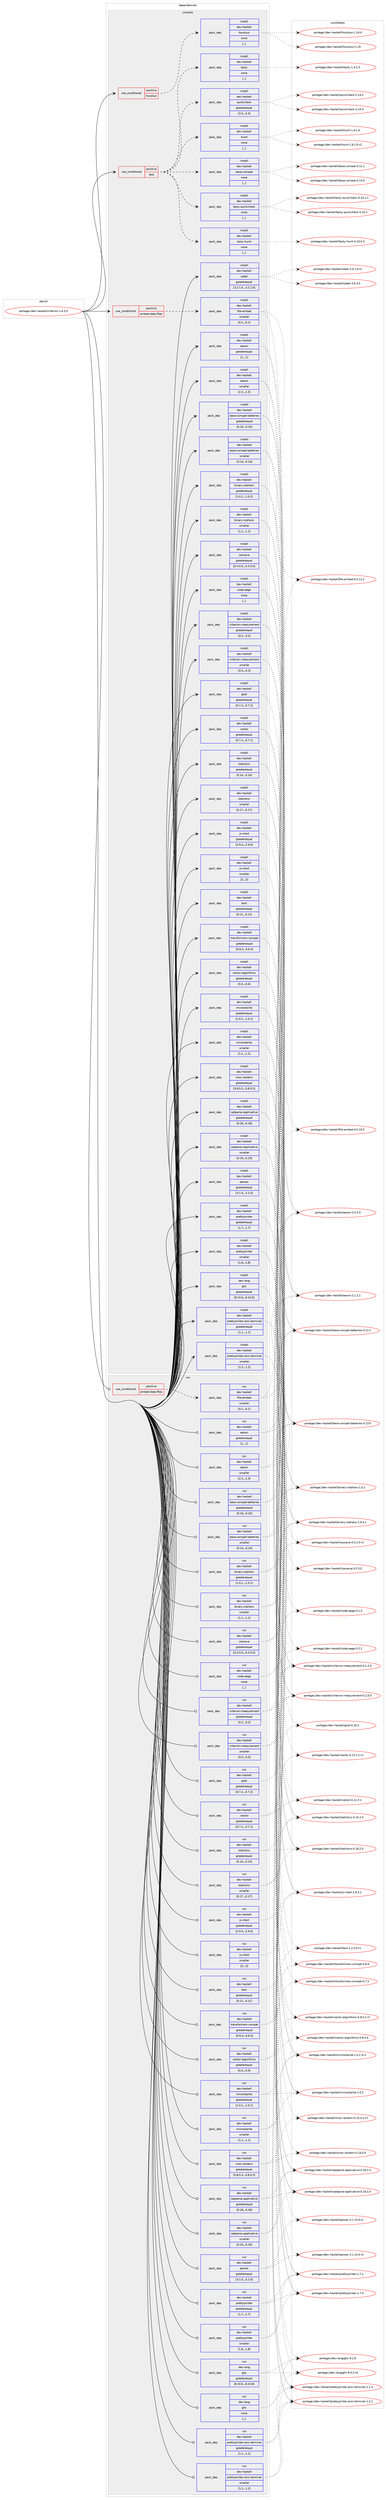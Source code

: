 digraph prolog {

# *************
# Graph options
# *************

newrank=true;
concentrate=true;
compound=true;
graph [rankdir=LR,fontname=Helvetica,fontsize=10,ranksep=1.5];#, ranksep=2.5, nodesep=0.2];
edge  [arrowhead=vee];
node  [fontname=Helvetica,fontsize=10];

# **********
# The ebuild
# **********

subgraph cluster_leftcol {
color=gray;
label=<<i>ebuild</i>>;
id [label="portage://dev-haskell/criterion-1.6.3.0", color=red, width=4, href="../dev-haskell/criterion-1.6.3.0.svg"];
}

# ****************
# The dependencies
# ****************

subgraph cluster_midcol {
color=gray;
label=<<i>dependencies</i>>;
subgraph cluster_compile {
fillcolor="#eeeeee";
style=filled;
label=<<i>compile</i>>;
subgraph cond20268 {
dependency78929 [label=<<TABLE BORDER="0" CELLBORDER="1" CELLSPACING="0" CELLPADDING="4"><TR><TD ROWSPAN="3" CELLPADDING="10">use_conditional</TD></TR><TR><TD>positive</TD></TR><TR><TD>embed-data-files</TD></TR></TABLE>>, shape=none, color=red];
subgraph pack57689 {
dependency78930 [label=<<TABLE BORDER="0" CELLBORDER="1" CELLSPACING="0" CELLPADDING="4" WIDTH="220"><TR><TD ROWSPAN="6" CELLPADDING="30">pack_dep</TD></TR><TR><TD WIDTH="110">install</TD></TR><TR><TD>dev-haskell</TD></TR><TR><TD>file-embed</TD></TR><TR><TD>smaller</TD></TR><TR><TD>[0.1,,,0.1]</TD></TR></TABLE>>, shape=none, color=blue];
}
dependency78929:e -> dependency78930:w [weight=20,style="dashed",arrowhead="vee"];
}
id:e -> dependency78929:w [weight=20,style="solid",arrowhead="vee"];
subgraph cond20269 {
dependency78931 [label=<<TABLE BORDER="0" CELLBORDER="1" CELLSPACING="0" CELLPADDING="4"><TR><TD ROWSPAN="3" CELLPADDING="10">use_conditional</TD></TR><TR><TD>positive</TD></TR><TR><TD>hscolour</TD></TR></TABLE>>, shape=none, color=red];
subgraph pack57690 {
dependency78932 [label=<<TABLE BORDER="0" CELLBORDER="1" CELLSPACING="0" CELLPADDING="4" WIDTH="220"><TR><TD ROWSPAN="6" CELLPADDING="30">pack_dep</TD></TR><TR><TD WIDTH="110">install</TD></TR><TR><TD>dev-haskell</TD></TR><TR><TD>hscolour</TD></TR><TR><TD>none</TD></TR><TR><TD>[,,]</TD></TR></TABLE>>, shape=none, color=blue];
}
dependency78931:e -> dependency78932:w [weight=20,style="dashed",arrowhead="vee"];
}
id:e -> dependency78931:w [weight=20,style="solid",arrowhead="vee"];
subgraph cond20270 {
dependency78933 [label=<<TABLE BORDER="0" CELLBORDER="1" CELLSPACING="0" CELLPADDING="4"><TR><TD ROWSPAN="3" CELLPADDING="10">use_conditional</TD></TR><TR><TD>positive</TD></TR><TR><TD>test</TD></TR></TABLE>>, shape=none, color=red];
subgraph pack57691 {
dependency78934 [label=<<TABLE BORDER="0" CELLBORDER="1" CELLSPACING="0" CELLPADDING="4" WIDTH="220"><TR><TD ROWSPAN="6" CELLPADDING="30">pack_dep</TD></TR><TR><TD WIDTH="110">install</TD></TR><TR><TD>dev-haskell</TD></TR><TR><TD>base-compat</TD></TR><TR><TD>none</TD></TR><TR><TD>[,,]</TD></TR></TABLE>>, shape=none, color=blue];
}
dependency78933:e -> dependency78934:w [weight=20,style="dashed",arrowhead="vee"];
subgraph pack57692 {
dependency78935 [label=<<TABLE BORDER="0" CELLBORDER="1" CELLSPACING="0" CELLPADDING="4" WIDTH="220"><TR><TD ROWSPAN="6" CELLPADDING="30">pack_dep</TD></TR><TR><TD WIDTH="110">install</TD></TR><TR><TD>dev-haskell</TD></TR><TR><TD>hunit</TD></TR><TR><TD>none</TD></TR><TR><TD>[,,]</TD></TR></TABLE>>, shape=none, color=blue];
}
dependency78933:e -> dependency78935:w [weight=20,style="dashed",arrowhead="vee"];
subgraph pack57693 {
dependency78936 [label=<<TABLE BORDER="0" CELLBORDER="1" CELLSPACING="0" CELLPADDING="4" WIDTH="220"><TR><TD ROWSPAN="6" CELLPADDING="30">pack_dep</TD></TR><TR><TD WIDTH="110">install</TD></TR><TR><TD>dev-haskell</TD></TR><TR><TD>quickcheck</TD></TR><TR><TD>greaterequal</TD></TR><TR><TD>[2.4,,,2.4]</TD></TR></TABLE>>, shape=none, color=blue];
}
dependency78933:e -> dependency78936:w [weight=20,style="dashed",arrowhead="vee"];
subgraph pack57694 {
dependency78937 [label=<<TABLE BORDER="0" CELLBORDER="1" CELLSPACING="0" CELLPADDING="4" WIDTH="220"><TR><TD ROWSPAN="6" CELLPADDING="30">pack_dep</TD></TR><TR><TD WIDTH="110">install</TD></TR><TR><TD>dev-haskell</TD></TR><TR><TD>tasty</TD></TR><TR><TD>none</TD></TR><TR><TD>[,,]</TD></TR></TABLE>>, shape=none, color=blue];
}
dependency78933:e -> dependency78937:w [weight=20,style="dashed",arrowhead="vee"];
subgraph pack57695 {
dependency78938 [label=<<TABLE BORDER="0" CELLBORDER="1" CELLSPACING="0" CELLPADDING="4" WIDTH="220"><TR><TD ROWSPAN="6" CELLPADDING="30">pack_dep</TD></TR><TR><TD WIDTH="110">install</TD></TR><TR><TD>dev-haskell</TD></TR><TR><TD>tasty-hunit</TD></TR><TR><TD>none</TD></TR><TR><TD>[,,]</TD></TR></TABLE>>, shape=none, color=blue];
}
dependency78933:e -> dependency78938:w [weight=20,style="dashed",arrowhead="vee"];
subgraph pack57696 {
dependency78939 [label=<<TABLE BORDER="0" CELLBORDER="1" CELLSPACING="0" CELLPADDING="4" WIDTH="220"><TR><TD ROWSPAN="6" CELLPADDING="30">pack_dep</TD></TR><TR><TD WIDTH="110">install</TD></TR><TR><TD>dev-haskell</TD></TR><TR><TD>tasty-quickcheck</TD></TR><TR><TD>none</TD></TR><TR><TD>[,,]</TD></TR></TABLE>>, shape=none, color=blue];
}
dependency78933:e -> dependency78939:w [weight=20,style="dashed",arrowhead="vee"];
}
id:e -> dependency78933:w [weight=20,style="solid",arrowhead="vee"];
subgraph pack57697 {
dependency78940 [label=<<TABLE BORDER="0" CELLBORDER="1" CELLSPACING="0" CELLPADDING="4" WIDTH="220"><TR><TD ROWSPAN="6" CELLPADDING="30">pack_dep</TD></TR><TR><TD WIDTH="110">install</TD></TR><TR><TD>dev-haskell</TD></TR><TR><TD>aeson</TD></TR><TR><TD>greaterequal</TD></TR><TR><TD>[1,,,1]</TD></TR></TABLE>>, shape=none, color=blue];
}
id:e -> dependency78940:w [weight=20,style="solid",arrowhead="vee"];
subgraph pack57698 {
dependency78941 [label=<<TABLE BORDER="0" CELLBORDER="1" CELLSPACING="0" CELLPADDING="4" WIDTH="220"><TR><TD ROWSPAN="6" CELLPADDING="30">pack_dep</TD></TR><TR><TD WIDTH="110">install</TD></TR><TR><TD>dev-haskell</TD></TR><TR><TD>aeson</TD></TR><TR><TD>smaller</TD></TR><TR><TD>[2.3,,,2.3]</TD></TR></TABLE>>, shape=none, color=blue];
}
id:e -> dependency78941:w [weight=20,style="solid",arrowhead="vee"];
subgraph pack57699 {
dependency78942 [label=<<TABLE BORDER="0" CELLBORDER="1" CELLSPACING="0" CELLPADDING="4" WIDTH="220"><TR><TD ROWSPAN="6" CELLPADDING="30">pack_dep</TD></TR><TR><TD WIDTH="110">install</TD></TR><TR><TD>dev-haskell</TD></TR><TR><TD>base-compat-batteries</TD></TR><TR><TD>greaterequal</TD></TR><TR><TD>[0.10,,,0.10]</TD></TR></TABLE>>, shape=none, color=blue];
}
id:e -> dependency78942:w [weight=20,style="solid",arrowhead="vee"];
subgraph pack57700 {
dependency78943 [label=<<TABLE BORDER="0" CELLBORDER="1" CELLSPACING="0" CELLPADDING="4" WIDTH="220"><TR><TD ROWSPAN="6" CELLPADDING="30">pack_dep</TD></TR><TR><TD WIDTH="110">install</TD></TR><TR><TD>dev-haskell</TD></TR><TR><TD>base-compat-batteries</TD></TR><TR><TD>smaller</TD></TR><TR><TD>[0.14,,,0.14]</TD></TR></TABLE>>, shape=none, color=blue];
}
id:e -> dependency78943:w [weight=20,style="solid",arrowhead="vee"];
subgraph pack57701 {
dependency78944 [label=<<TABLE BORDER="0" CELLBORDER="1" CELLSPACING="0" CELLPADDING="4" WIDTH="220"><TR><TD ROWSPAN="6" CELLPADDING="30">pack_dep</TD></TR><TR><TD WIDTH="110">install</TD></TR><TR><TD>dev-haskell</TD></TR><TR><TD>binary-orphans</TD></TR><TR><TD>greaterequal</TD></TR><TR><TD>[1.0.1,,,1.0.1]</TD></TR></TABLE>>, shape=none, color=blue];
}
id:e -> dependency78944:w [weight=20,style="solid",arrowhead="vee"];
subgraph pack57702 {
dependency78945 [label=<<TABLE BORDER="0" CELLBORDER="1" CELLSPACING="0" CELLPADDING="4" WIDTH="220"><TR><TD ROWSPAN="6" CELLPADDING="30">pack_dep</TD></TR><TR><TD WIDTH="110">install</TD></TR><TR><TD>dev-haskell</TD></TR><TR><TD>binary-orphans</TD></TR><TR><TD>smaller</TD></TR><TR><TD>[1.1,,,1.1]</TD></TR></TABLE>>, shape=none, color=blue];
}
id:e -> dependency78945:w [weight=20,style="solid",arrowhead="vee"];
subgraph pack57703 {
dependency78946 [label=<<TABLE BORDER="0" CELLBORDER="1" CELLSPACING="0" CELLPADDING="4" WIDTH="220"><TR><TD ROWSPAN="6" CELLPADDING="30">pack_dep</TD></TR><TR><TD WIDTH="110">install</TD></TR><TR><TD>dev-haskell</TD></TR><TR><TD>cabal</TD></TR><TR><TD>greaterequal</TD></TR><TR><TD>[3.2.1.0,,,3.2.1.0]</TD></TR></TABLE>>, shape=none, color=blue];
}
id:e -> dependency78946:w [weight=20,style="solid",arrowhead="vee"];
subgraph pack57704 {
dependency78947 [label=<<TABLE BORDER="0" CELLBORDER="1" CELLSPACING="0" CELLPADDING="4" WIDTH="220"><TR><TD ROWSPAN="6" CELLPADDING="30">pack_dep</TD></TR><TR><TD WIDTH="110">install</TD></TR><TR><TD>dev-haskell</TD></TR><TR><TD>cassava</TD></TR><TR><TD>greaterequal</TD></TR><TR><TD>[0.3.0.0,,,0.3.0.0]</TD></TR></TABLE>>, shape=none, color=blue];
}
id:e -> dependency78947:w [weight=20,style="solid",arrowhead="vee"];
subgraph pack57705 {
dependency78948 [label=<<TABLE BORDER="0" CELLBORDER="1" CELLSPACING="0" CELLPADDING="4" WIDTH="220"><TR><TD ROWSPAN="6" CELLPADDING="30">pack_dep</TD></TR><TR><TD WIDTH="110">install</TD></TR><TR><TD>dev-haskell</TD></TR><TR><TD>code-page</TD></TR><TR><TD>none</TD></TR><TR><TD>[,,]</TD></TR></TABLE>>, shape=none, color=blue];
}
id:e -> dependency78948:w [weight=20,style="solid",arrowhead="vee"];
subgraph pack57706 {
dependency78949 [label=<<TABLE BORDER="0" CELLBORDER="1" CELLSPACING="0" CELLPADDING="4" WIDTH="220"><TR><TD ROWSPAN="6" CELLPADDING="30">pack_dep</TD></TR><TR><TD WIDTH="110">install</TD></TR><TR><TD>dev-haskell</TD></TR><TR><TD>criterion-measurement</TD></TR><TR><TD>greaterequal</TD></TR><TR><TD>[0.2,,,0.2]</TD></TR></TABLE>>, shape=none, color=blue];
}
id:e -> dependency78949:w [weight=20,style="solid",arrowhead="vee"];
subgraph pack57707 {
dependency78950 [label=<<TABLE BORDER="0" CELLBORDER="1" CELLSPACING="0" CELLPADDING="4" WIDTH="220"><TR><TD ROWSPAN="6" CELLPADDING="30">pack_dep</TD></TR><TR><TD WIDTH="110">install</TD></TR><TR><TD>dev-haskell</TD></TR><TR><TD>criterion-measurement</TD></TR><TR><TD>smaller</TD></TR><TR><TD>[0.3,,,0.3]</TD></TR></TABLE>>, shape=none, color=blue];
}
id:e -> dependency78950:w [weight=20,style="solid",arrowhead="vee"];
subgraph pack57708 {
dependency78951 [label=<<TABLE BORDER="0" CELLBORDER="1" CELLSPACING="0" CELLPADDING="4" WIDTH="220"><TR><TD ROWSPAN="6" CELLPADDING="30">pack_dep</TD></TR><TR><TD WIDTH="110">install</TD></TR><TR><TD>dev-haskell</TD></TR><TR><TD>glob</TD></TR><TR><TD>greaterequal</TD></TR><TR><TD>[0.7.2,,,0.7.2]</TD></TR></TABLE>>, shape=none, color=blue];
}
id:e -> dependency78951:w [weight=20,style="solid",arrowhead="vee"];
subgraph pack57709 {
dependency78952 [label=<<TABLE BORDER="0" CELLBORDER="1" CELLSPACING="0" CELLPADDING="4" WIDTH="220"><TR><TD ROWSPAN="6" CELLPADDING="30">pack_dep</TD></TR><TR><TD WIDTH="110">install</TD></TR><TR><TD>dev-haskell</TD></TR><TR><TD>js-chart</TD></TR><TR><TD>greaterequal</TD></TR><TR><TD>[2.9.4,,,2.9.4]</TD></TR></TABLE>>, shape=none, color=blue];
}
id:e -> dependency78952:w [weight=20,style="solid",arrowhead="vee"];
subgraph pack57710 {
dependency78953 [label=<<TABLE BORDER="0" CELLBORDER="1" CELLSPACING="0" CELLPADDING="4" WIDTH="220"><TR><TD ROWSPAN="6" CELLPADDING="30">pack_dep</TD></TR><TR><TD WIDTH="110">install</TD></TR><TR><TD>dev-haskell</TD></TR><TR><TD>js-chart</TD></TR><TR><TD>smaller</TD></TR><TR><TD>[3,,,3]</TD></TR></TABLE>>, shape=none, color=blue];
}
id:e -> dependency78953:w [weight=20,style="solid",arrowhead="vee"];
subgraph pack57711 {
dependency78954 [label=<<TABLE BORDER="0" CELLBORDER="1" CELLSPACING="0" CELLPADDING="4" WIDTH="220"><TR><TD ROWSPAN="6" CELLPADDING="30">pack_dep</TD></TR><TR><TD WIDTH="110">install</TD></TR><TR><TD>dev-haskell</TD></TR><TR><TD>microstache</TD></TR><TR><TD>greaterequal</TD></TR><TR><TD>[1.0.1,,,1.0.1]</TD></TR></TABLE>>, shape=none, color=blue];
}
id:e -> dependency78954:w [weight=20,style="solid",arrowhead="vee"];
subgraph pack57712 {
dependency78955 [label=<<TABLE BORDER="0" CELLBORDER="1" CELLSPACING="0" CELLPADDING="4" WIDTH="220"><TR><TD ROWSPAN="6" CELLPADDING="30">pack_dep</TD></TR><TR><TD WIDTH="110">install</TD></TR><TR><TD>dev-haskell</TD></TR><TR><TD>microstache</TD></TR><TR><TD>smaller</TD></TR><TR><TD>[1.1,,,1.1]</TD></TR></TABLE>>, shape=none, color=blue];
}
id:e -> dependency78955:w [weight=20,style="solid",arrowhead="vee"];
subgraph pack57713 {
dependency78956 [label=<<TABLE BORDER="0" CELLBORDER="1" CELLSPACING="0" CELLPADDING="4" WIDTH="220"><TR><TD ROWSPAN="6" CELLPADDING="30">pack_dep</TD></TR><TR><TD WIDTH="110">install</TD></TR><TR><TD>dev-haskell</TD></TR><TR><TD>mwc-random</TD></TR><TR><TD>greaterequal</TD></TR><TR><TD>[0.8.0.3,,,0.8.0.3]</TD></TR></TABLE>>, shape=none, color=blue];
}
id:e -> dependency78956:w [weight=20,style="solid",arrowhead="vee"];
subgraph pack57714 {
dependency78957 [label=<<TABLE BORDER="0" CELLBORDER="1" CELLSPACING="0" CELLPADDING="4" WIDTH="220"><TR><TD ROWSPAN="6" CELLPADDING="30">pack_dep</TD></TR><TR><TD WIDTH="110">install</TD></TR><TR><TD>dev-haskell</TD></TR><TR><TD>optparse-applicative</TD></TR><TR><TD>greaterequal</TD></TR><TR><TD>[0.18,,,0.18]</TD></TR></TABLE>>, shape=none, color=blue];
}
id:e -> dependency78957:w [weight=20,style="solid",arrowhead="vee"];
subgraph pack57715 {
dependency78958 [label=<<TABLE BORDER="0" CELLBORDER="1" CELLSPACING="0" CELLPADDING="4" WIDTH="220"><TR><TD ROWSPAN="6" CELLPADDING="30">pack_dep</TD></TR><TR><TD WIDTH="110">install</TD></TR><TR><TD>dev-haskell</TD></TR><TR><TD>optparse-applicative</TD></TR><TR><TD>smaller</TD></TR><TR><TD>[0.19,,,0.19]</TD></TR></TABLE>>, shape=none, color=blue];
}
id:e -> dependency78958:w [weight=20,style="solid",arrowhead="vee"];
subgraph pack57716 {
dependency78959 [label=<<TABLE BORDER="0" CELLBORDER="1" CELLSPACING="0" CELLPADDING="4" WIDTH="220"><TR><TD ROWSPAN="6" CELLPADDING="30">pack_dep</TD></TR><TR><TD WIDTH="110">install</TD></TR><TR><TD>dev-haskell</TD></TR><TR><TD>parsec</TD></TR><TR><TD>greaterequal</TD></TR><TR><TD>[3.1.0,,,3.1.0]</TD></TR></TABLE>>, shape=none, color=blue];
}
id:e -> dependency78959:w [weight=20,style="solid",arrowhead="vee"];
subgraph pack57717 {
dependency78960 [label=<<TABLE BORDER="0" CELLBORDER="1" CELLSPACING="0" CELLPADDING="4" WIDTH="220"><TR><TD ROWSPAN="6" CELLPADDING="30">pack_dep</TD></TR><TR><TD WIDTH="110">install</TD></TR><TR><TD>dev-haskell</TD></TR><TR><TD>prettyprinter</TD></TR><TR><TD>greaterequal</TD></TR><TR><TD>[1.7,,,1.7]</TD></TR></TABLE>>, shape=none, color=blue];
}
id:e -> dependency78960:w [weight=20,style="solid",arrowhead="vee"];
subgraph pack57718 {
dependency78961 [label=<<TABLE BORDER="0" CELLBORDER="1" CELLSPACING="0" CELLPADDING="4" WIDTH="220"><TR><TD ROWSPAN="6" CELLPADDING="30">pack_dep</TD></TR><TR><TD WIDTH="110">install</TD></TR><TR><TD>dev-haskell</TD></TR><TR><TD>prettyprinter</TD></TR><TR><TD>smaller</TD></TR><TR><TD>[1.8,,,1.8]</TD></TR></TABLE>>, shape=none, color=blue];
}
id:e -> dependency78961:w [weight=20,style="solid",arrowhead="vee"];
subgraph pack57719 {
dependency78962 [label=<<TABLE BORDER="0" CELLBORDER="1" CELLSPACING="0" CELLPADDING="4" WIDTH="220"><TR><TD ROWSPAN="6" CELLPADDING="30">pack_dep</TD></TR><TR><TD WIDTH="110">install</TD></TR><TR><TD>dev-haskell</TD></TR><TR><TD>prettyprinter-ansi-terminal</TD></TR><TR><TD>greaterequal</TD></TR><TR><TD>[1.1,,,1.1]</TD></TR></TABLE>>, shape=none, color=blue];
}
id:e -> dependency78962:w [weight=20,style="solid",arrowhead="vee"];
subgraph pack57720 {
dependency78963 [label=<<TABLE BORDER="0" CELLBORDER="1" CELLSPACING="0" CELLPADDING="4" WIDTH="220"><TR><TD ROWSPAN="6" CELLPADDING="30">pack_dep</TD></TR><TR><TD WIDTH="110">install</TD></TR><TR><TD>dev-haskell</TD></TR><TR><TD>prettyprinter-ansi-terminal</TD></TR><TR><TD>smaller</TD></TR><TR><TD>[1.2,,,1.2]</TD></TR></TABLE>>, shape=none, color=blue];
}
id:e -> dependency78963:w [weight=20,style="solid",arrowhead="vee"];
subgraph pack57721 {
dependency78964 [label=<<TABLE BORDER="0" CELLBORDER="1" CELLSPACING="0" CELLPADDING="4" WIDTH="220"><TR><TD ROWSPAN="6" CELLPADDING="30">pack_dep</TD></TR><TR><TD WIDTH="110">install</TD></TR><TR><TD>dev-haskell</TD></TR><TR><TD>statistics</TD></TR><TR><TD>greaterequal</TD></TR><TR><TD>[0.14,,,0.14]</TD></TR></TABLE>>, shape=none, color=blue];
}
id:e -> dependency78964:w [weight=20,style="solid",arrowhead="vee"];
subgraph pack57722 {
dependency78965 [label=<<TABLE BORDER="0" CELLBORDER="1" CELLSPACING="0" CELLPADDING="4" WIDTH="220"><TR><TD ROWSPAN="6" CELLPADDING="30">pack_dep</TD></TR><TR><TD WIDTH="110">install</TD></TR><TR><TD>dev-haskell</TD></TR><TR><TD>statistics</TD></TR><TR><TD>smaller</TD></TR><TR><TD>[0.17,,,0.17]</TD></TR></TABLE>>, shape=none, color=blue];
}
id:e -> dependency78965:w [weight=20,style="solid",arrowhead="vee"];
subgraph pack57723 {
dependency78966 [label=<<TABLE BORDER="0" CELLBORDER="1" CELLSPACING="0" CELLPADDING="4" WIDTH="220"><TR><TD ROWSPAN="6" CELLPADDING="30">pack_dep</TD></TR><TR><TD WIDTH="110">install</TD></TR><TR><TD>dev-haskell</TD></TR><TR><TD>text</TD></TR><TR><TD>greaterequal</TD></TR><TR><TD>[0.11,,,0.11]</TD></TR></TABLE>>, shape=none, color=blue];
}
id:e -> dependency78966:w [weight=20,style="solid",arrowhead="vee"];
subgraph pack57724 {
dependency78967 [label=<<TABLE BORDER="0" CELLBORDER="1" CELLSPACING="0" CELLPADDING="4" WIDTH="220"><TR><TD ROWSPAN="6" CELLPADDING="30">pack_dep</TD></TR><TR><TD WIDTH="110">install</TD></TR><TR><TD>dev-haskell</TD></TR><TR><TD>transformers-compat</TD></TR><TR><TD>greaterequal</TD></TR><TR><TD>[0.6.4,,,0.6.4]</TD></TR></TABLE>>, shape=none, color=blue];
}
id:e -> dependency78967:w [weight=20,style="solid",arrowhead="vee"];
subgraph pack57725 {
dependency78968 [label=<<TABLE BORDER="0" CELLBORDER="1" CELLSPACING="0" CELLPADDING="4" WIDTH="220"><TR><TD ROWSPAN="6" CELLPADDING="30">pack_dep</TD></TR><TR><TD WIDTH="110">install</TD></TR><TR><TD>dev-haskell</TD></TR><TR><TD>vector</TD></TR><TR><TD>greaterequal</TD></TR><TR><TD>[0.7.1,,,0.7.1]</TD></TR></TABLE>>, shape=none, color=blue];
}
id:e -> dependency78968:w [weight=20,style="solid",arrowhead="vee"];
subgraph pack57726 {
dependency78969 [label=<<TABLE BORDER="0" CELLBORDER="1" CELLSPACING="0" CELLPADDING="4" WIDTH="220"><TR><TD ROWSPAN="6" CELLPADDING="30">pack_dep</TD></TR><TR><TD WIDTH="110">install</TD></TR><TR><TD>dev-haskell</TD></TR><TR><TD>vector-algorithms</TD></TR><TR><TD>greaterequal</TD></TR><TR><TD>[0.4,,,0.4]</TD></TR></TABLE>>, shape=none, color=blue];
}
id:e -> dependency78969:w [weight=20,style="solid",arrowhead="vee"];
subgraph pack57727 {
dependency78970 [label=<<TABLE BORDER="0" CELLBORDER="1" CELLSPACING="0" CELLPADDING="4" WIDTH="220"><TR><TD ROWSPAN="6" CELLPADDING="30">pack_dep</TD></TR><TR><TD WIDTH="110">install</TD></TR><TR><TD>dev-lang</TD></TR><TR><TD>ghc</TD></TR><TR><TD>greaterequal</TD></TR><TR><TD>[8.10.6,,,8.10.6]</TD></TR></TABLE>>, shape=none, color=blue];
}
id:e -> dependency78970:w [weight=20,style="solid",arrowhead="vee"];
}
subgraph cluster_compileandrun {
fillcolor="#eeeeee";
style=filled;
label=<<i>compile and run</i>>;
}
subgraph cluster_run {
fillcolor="#eeeeee";
style=filled;
label=<<i>run</i>>;
subgraph cond20271 {
dependency78971 [label=<<TABLE BORDER="0" CELLBORDER="1" CELLSPACING="0" CELLPADDING="4"><TR><TD ROWSPAN="3" CELLPADDING="10">use_conditional</TD></TR><TR><TD>positive</TD></TR><TR><TD>embed-data-files</TD></TR></TABLE>>, shape=none, color=red];
subgraph pack57728 {
dependency78972 [label=<<TABLE BORDER="0" CELLBORDER="1" CELLSPACING="0" CELLPADDING="4" WIDTH="220"><TR><TD ROWSPAN="6" CELLPADDING="30">pack_dep</TD></TR><TR><TD WIDTH="110">run</TD></TR><TR><TD>dev-haskell</TD></TR><TR><TD>file-embed</TD></TR><TR><TD>smaller</TD></TR><TR><TD>[0.1,,,0.1]</TD></TR></TABLE>>, shape=none, color=blue];
}
dependency78971:e -> dependency78972:w [weight=20,style="dashed",arrowhead="vee"];
}
id:e -> dependency78971:w [weight=20,style="solid",arrowhead="odot"];
subgraph pack57729 {
dependency78973 [label=<<TABLE BORDER="0" CELLBORDER="1" CELLSPACING="0" CELLPADDING="4" WIDTH="220"><TR><TD ROWSPAN="6" CELLPADDING="30">pack_dep</TD></TR><TR><TD WIDTH="110">run</TD></TR><TR><TD>dev-haskell</TD></TR><TR><TD>aeson</TD></TR><TR><TD>greaterequal</TD></TR><TR><TD>[1,,,1]</TD></TR></TABLE>>, shape=none, color=blue];
}
id:e -> dependency78973:w [weight=20,style="solid",arrowhead="odot"];
subgraph pack57730 {
dependency78974 [label=<<TABLE BORDER="0" CELLBORDER="1" CELLSPACING="0" CELLPADDING="4" WIDTH="220"><TR><TD ROWSPAN="6" CELLPADDING="30">pack_dep</TD></TR><TR><TD WIDTH="110">run</TD></TR><TR><TD>dev-haskell</TD></TR><TR><TD>aeson</TD></TR><TR><TD>smaller</TD></TR><TR><TD>[2.3,,,2.3]</TD></TR></TABLE>>, shape=none, color=blue];
}
id:e -> dependency78974:w [weight=20,style="solid",arrowhead="odot"];
subgraph pack57731 {
dependency78975 [label=<<TABLE BORDER="0" CELLBORDER="1" CELLSPACING="0" CELLPADDING="4" WIDTH="220"><TR><TD ROWSPAN="6" CELLPADDING="30">pack_dep</TD></TR><TR><TD WIDTH="110">run</TD></TR><TR><TD>dev-haskell</TD></TR><TR><TD>base-compat-batteries</TD></TR><TR><TD>greaterequal</TD></TR><TR><TD>[0.10,,,0.10]</TD></TR></TABLE>>, shape=none, color=blue];
}
id:e -> dependency78975:w [weight=20,style="solid",arrowhead="odot"];
subgraph pack57732 {
dependency78976 [label=<<TABLE BORDER="0" CELLBORDER="1" CELLSPACING="0" CELLPADDING="4" WIDTH="220"><TR><TD ROWSPAN="6" CELLPADDING="30">pack_dep</TD></TR><TR><TD WIDTH="110">run</TD></TR><TR><TD>dev-haskell</TD></TR><TR><TD>base-compat-batteries</TD></TR><TR><TD>smaller</TD></TR><TR><TD>[0.14,,,0.14]</TD></TR></TABLE>>, shape=none, color=blue];
}
id:e -> dependency78976:w [weight=20,style="solid",arrowhead="odot"];
subgraph pack57733 {
dependency78977 [label=<<TABLE BORDER="0" CELLBORDER="1" CELLSPACING="0" CELLPADDING="4" WIDTH="220"><TR><TD ROWSPAN="6" CELLPADDING="30">pack_dep</TD></TR><TR><TD WIDTH="110">run</TD></TR><TR><TD>dev-haskell</TD></TR><TR><TD>binary-orphans</TD></TR><TR><TD>greaterequal</TD></TR><TR><TD>[1.0.1,,,1.0.1]</TD></TR></TABLE>>, shape=none, color=blue];
}
id:e -> dependency78977:w [weight=20,style="solid",arrowhead="odot"];
subgraph pack57734 {
dependency78978 [label=<<TABLE BORDER="0" CELLBORDER="1" CELLSPACING="0" CELLPADDING="4" WIDTH="220"><TR><TD ROWSPAN="6" CELLPADDING="30">pack_dep</TD></TR><TR><TD WIDTH="110">run</TD></TR><TR><TD>dev-haskell</TD></TR><TR><TD>binary-orphans</TD></TR><TR><TD>smaller</TD></TR><TR><TD>[1.1,,,1.1]</TD></TR></TABLE>>, shape=none, color=blue];
}
id:e -> dependency78978:w [weight=20,style="solid",arrowhead="odot"];
subgraph pack57735 {
dependency78979 [label=<<TABLE BORDER="0" CELLBORDER="1" CELLSPACING="0" CELLPADDING="4" WIDTH="220"><TR><TD ROWSPAN="6" CELLPADDING="30">pack_dep</TD></TR><TR><TD WIDTH="110">run</TD></TR><TR><TD>dev-haskell</TD></TR><TR><TD>cassava</TD></TR><TR><TD>greaterequal</TD></TR><TR><TD>[0.3.0.0,,,0.3.0.0]</TD></TR></TABLE>>, shape=none, color=blue];
}
id:e -> dependency78979:w [weight=20,style="solid",arrowhead="odot"];
subgraph pack57736 {
dependency78980 [label=<<TABLE BORDER="0" CELLBORDER="1" CELLSPACING="0" CELLPADDING="4" WIDTH="220"><TR><TD ROWSPAN="6" CELLPADDING="30">pack_dep</TD></TR><TR><TD WIDTH="110">run</TD></TR><TR><TD>dev-haskell</TD></TR><TR><TD>code-page</TD></TR><TR><TD>none</TD></TR><TR><TD>[,,]</TD></TR></TABLE>>, shape=none, color=blue];
}
id:e -> dependency78980:w [weight=20,style="solid",arrowhead="odot"];
subgraph pack57737 {
dependency78981 [label=<<TABLE BORDER="0" CELLBORDER="1" CELLSPACING="0" CELLPADDING="4" WIDTH="220"><TR><TD ROWSPAN="6" CELLPADDING="30">pack_dep</TD></TR><TR><TD WIDTH="110">run</TD></TR><TR><TD>dev-haskell</TD></TR><TR><TD>criterion-measurement</TD></TR><TR><TD>greaterequal</TD></TR><TR><TD>[0.2,,,0.2]</TD></TR></TABLE>>, shape=none, color=blue];
}
id:e -> dependency78981:w [weight=20,style="solid",arrowhead="odot"];
subgraph pack57738 {
dependency78982 [label=<<TABLE BORDER="0" CELLBORDER="1" CELLSPACING="0" CELLPADDING="4" WIDTH="220"><TR><TD ROWSPAN="6" CELLPADDING="30">pack_dep</TD></TR><TR><TD WIDTH="110">run</TD></TR><TR><TD>dev-haskell</TD></TR><TR><TD>criterion-measurement</TD></TR><TR><TD>smaller</TD></TR><TR><TD>[0.3,,,0.3]</TD></TR></TABLE>>, shape=none, color=blue];
}
id:e -> dependency78982:w [weight=20,style="solid",arrowhead="odot"];
subgraph pack57739 {
dependency78983 [label=<<TABLE BORDER="0" CELLBORDER="1" CELLSPACING="0" CELLPADDING="4" WIDTH="220"><TR><TD ROWSPAN="6" CELLPADDING="30">pack_dep</TD></TR><TR><TD WIDTH="110">run</TD></TR><TR><TD>dev-haskell</TD></TR><TR><TD>glob</TD></TR><TR><TD>greaterequal</TD></TR><TR><TD>[0.7.2,,,0.7.2]</TD></TR></TABLE>>, shape=none, color=blue];
}
id:e -> dependency78983:w [weight=20,style="solid",arrowhead="odot"];
subgraph pack57740 {
dependency78984 [label=<<TABLE BORDER="0" CELLBORDER="1" CELLSPACING="0" CELLPADDING="4" WIDTH="220"><TR><TD ROWSPAN="6" CELLPADDING="30">pack_dep</TD></TR><TR><TD WIDTH="110">run</TD></TR><TR><TD>dev-haskell</TD></TR><TR><TD>js-chart</TD></TR><TR><TD>greaterequal</TD></TR><TR><TD>[2.9.4,,,2.9.4]</TD></TR></TABLE>>, shape=none, color=blue];
}
id:e -> dependency78984:w [weight=20,style="solid",arrowhead="odot"];
subgraph pack57741 {
dependency78985 [label=<<TABLE BORDER="0" CELLBORDER="1" CELLSPACING="0" CELLPADDING="4" WIDTH="220"><TR><TD ROWSPAN="6" CELLPADDING="30">pack_dep</TD></TR><TR><TD WIDTH="110">run</TD></TR><TR><TD>dev-haskell</TD></TR><TR><TD>js-chart</TD></TR><TR><TD>smaller</TD></TR><TR><TD>[3,,,3]</TD></TR></TABLE>>, shape=none, color=blue];
}
id:e -> dependency78985:w [weight=20,style="solid",arrowhead="odot"];
subgraph pack57742 {
dependency78986 [label=<<TABLE BORDER="0" CELLBORDER="1" CELLSPACING="0" CELLPADDING="4" WIDTH="220"><TR><TD ROWSPAN="6" CELLPADDING="30">pack_dep</TD></TR><TR><TD WIDTH="110">run</TD></TR><TR><TD>dev-haskell</TD></TR><TR><TD>microstache</TD></TR><TR><TD>greaterequal</TD></TR><TR><TD>[1.0.1,,,1.0.1]</TD></TR></TABLE>>, shape=none, color=blue];
}
id:e -> dependency78986:w [weight=20,style="solid",arrowhead="odot"];
subgraph pack57743 {
dependency78987 [label=<<TABLE BORDER="0" CELLBORDER="1" CELLSPACING="0" CELLPADDING="4" WIDTH="220"><TR><TD ROWSPAN="6" CELLPADDING="30">pack_dep</TD></TR><TR><TD WIDTH="110">run</TD></TR><TR><TD>dev-haskell</TD></TR><TR><TD>microstache</TD></TR><TR><TD>smaller</TD></TR><TR><TD>[1.1,,,1.1]</TD></TR></TABLE>>, shape=none, color=blue];
}
id:e -> dependency78987:w [weight=20,style="solid",arrowhead="odot"];
subgraph pack57744 {
dependency78988 [label=<<TABLE BORDER="0" CELLBORDER="1" CELLSPACING="0" CELLPADDING="4" WIDTH="220"><TR><TD ROWSPAN="6" CELLPADDING="30">pack_dep</TD></TR><TR><TD WIDTH="110">run</TD></TR><TR><TD>dev-haskell</TD></TR><TR><TD>mwc-random</TD></TR><TR><TD>greaterequal</TD></TR><TR><TD>[0.8.0.3,,,0.8.0.3]</TD></TR></TABLE>>, shape=none, color=blue];
}
id:e -> dependency78988:w [weight=20,style="solid",arrowhead="odot"];
subgraph pack57745 {
dependency78989 [label=<<TABLE BORDER="0" CELLBORDER="1" CELLSPACING="0" CELLPADDING="4" WIDTH="220"><TR><TD ROWSPAN="6" CELLPADDING="30">pack_dep</TD></TR><TR><TD WIDTH="110">run</TD></TR><TR><TD>dev-haskell</TD></TR><TR><TD>optparse-applicative</TD></TR><TR><TD>greaterequal</TD></TR><TR><TD>[0.18,,,0.18]</TD></TR></TABLE>>, shape=none, color=blue];
}
id:e -> dependency78989:w [weight=20,style="solid",arrowhead="odot"];
subgraph pack57746 {
dependency78990 [label=<<TABLE BORDER="0" CELLBORDER="1" CELLSPACING="0" CELLPADDING="4" WIDTH="220"><TR><TD ROWSPAN="6" CELLPADDING="30">pack_dep</TD></TR><TR><TD WIDTH="110">run</TD></TR><TR><TD>dev-haskell</TD></TR><TR><TD>optparse-applicative</TD></TR><TR><TD>smaller</TD></TR><TR><TD>[0.19,,,0.19]</TD></TR></TABLE>>, shape=none, color=blue];
}
id:e -> dependency78990:w [weight=20,style="solid",arrowhead="odot"];
subgraph pack57747 {
dependency78991 [label=<<TABLE BORDER="0" CELLBORDER="1" CELLSPACING="0" CELLPADDING="4" WIDTH="220"><TR><TD ROWSPAN="6" CELLPADDING="30">pack_dep</TD></TR><TR><TD WIDTH="110">run</TD></TR><TR><TD>dev-haskell</TD></TR><TR><TD>parsec</TD></TR><TR><TD>greaterequal</TD></TR><TR><TD>[3.1.0,,,3.1.0]</TD></TR></TABLE>>, shape=none, color=blue];
}
id:e -> dependency78991:w [weight=20,style="solid",arrowhead="odot"];
subgraph pack57748 {
dependency78992 [label=<<TABLE BORDER="0" CELLBORDER="1" CELLSPACING="0" CELLPADDING="4" WIDTH="220"><TR><TD ROWSPAN="6" CELLPADDING="30">pack_dep</TD></TR><TR><TD WIDTH="110">run</TD></TR><TR><TD>dev-haskell</TD></TR><TR><TD>prettyprinter</TD></TR><TR><TD>greaterequal</TD></TR><TR><TD>[1.7,,,1.7]</TD></TR></TABLE>>, shape=none, color=blue];
}
id:e -> dependency78992:w [weight=20,style="solid",arrowhead="odot"];
subgraph pack57749 {
dependency78993 [label=<<TABLE BORDER="0" CELLBORDER="1" CELLSPACING="0" CELLPADDING="4" WIDTH="220"><TR><TD ROWSPAN="6" CELLPADDING="30">pack_dep</TD></TR><TR><TD WIDTH="110">run</TD></TR><TR><TD>dev-haskell</TD></TR><TR><TD>prettyprinter</TD></TR><TR><TD>smaller</TD></TR><TR><TD>[1.8,,,1.8]</TD></TR></TABLE>>, shape=none, color=blue];
}
id:e -> dependency78993:w [weight=20,style="solid",arrowhead="odot"];
subgraph pack57750 {
dependency78994 [label=<<TABLE BORDER="0" CELLBORDER="1" CELLSPACING="0" CELLPADDING="4" WIDTH="220"><TR><TD ROWSPAN="6" CELLPADDING="30">pack_dep</TD></TR><TR><TD WIDTH="110">run</TD></TR><TR><TD>dev-haskell</TD></TR><TR><TD>prettyprinter-ansi-terminal</TD></TR><TR><TD>greaterequal</TD></TR><TR><TD>[1.1,,,1.1]</TD></TR></TABLE>>, shape=none, color=blue];
}
id:e -> dependency78994:w [weight=20,style="solid",arrowhead="odot"];
subgraph pack57751 {
dependency78995 [label=<<TABLE BORDER="0" CELLBORDER="1" CELLSPACING="0" CELLPADDING="4" WIDTH="220"><TR><TD ROWSPAN="6" CELLPADDING="30">pack_dep</TD></TR><TR><TD WIDTH="110">run</TD></TR><TR><TD>dev-haskell</TD></TR><TR><TD>prettyprinter-ansi-terminal</TD></TR><TR><TD>smaller</TD></TR><TR><TD>[1.2,,,1.2]</TD></TR></TABLE>>, shape=none, color=blue];
}
id:e -> dependency78995:w [weight=20,style="solid",arrowhead="odot"];
subgraph pack57752 {
dependency78996 [label=<<TABLE BORDER="0" CELLBORDER="1" CELLSPACING="0" CELLPADDING="4" WIDTH="220"><TR><TD ROWSPAN="6" CELLPADDING="30">pack_dep</TD></TR><TR><TD WIDTH="110">run</TD></TR><TR><TD>dev-haskell</TD></TR><TR><TD>statistics</TD></TR><TR><TD>greaterequal</TD></TR><TR><TD>[0.14,,,0.14]</TD></TR></TABLE>>, shape=none, color=blue];
}
id:e -> dependency78996:w [weight=20,style="solid",arrowhead="odot"];
subgraph pack57753 {
dependency78997 [label=<<TABLE BORDER="0" CELLBORDER="1" CELLSPACING="0" CELLPADDING="4" WIDTH="220"><TR><TD ROWSPAN="6" CELLPADDING="30">pack_dep</TD></TR><TR><TD WIDTH="110">run</TD></TR><TR><TD>dev-haskell</TD></TR><TR><TD>statistics</TD></TR><TR><TD>smaller</TD></TR><TR><TD>[0.17,,,0.17]</TD></TR></TABLE>>, shape=none, color=blue];
}
id:e -> dependency78997:w [weight=20,style="solid",arrowhead="odot"];
subgraph pack57754 {
dependency78998 [label=<<TABLE BORDER="0" CELLBORDER="1" CELLSPACING="0" CELLPADDING="4" WIDTH="220"><TR><TD ROWSPAN="6" CELLPADDING="30">pack_dep</TD></TR><TR><TD WIDTH="110">run</TD></TR><TR><TD>dev-haskell</TD></TR><TR><TD>text</TD></TR><TR><TD>greaterequal</TD></TR><TR><TD>[0.11,,,0.11]</TD></TR></TABLE>>, shape=none, color=blue];
}
id:e -> dependency78998:w [weight=20,style="solid",arrowhead="odot"];
subgraph pack57755 {
dependency78999 [label=<<TABLE BORDER="0" CELLBORDER="1" CELLSPACING="0" CELLPADDING="4" WIDTH="220"><TR><TD ROWSPAN="6" CELLPADDING="30">pack_dep</TD></TR><TR><TD WIDTH="110">run</TD></TR><TR><TD>dev-haskell</TD></TR><TR><TD>transformers-compat</TD></TR><TR><TD>greaterequal</TD></TR><TR><TD>[0.6.4,,,0.6.4]</TD></TR></TABLE>>, shape=none, color=blue];
}
id:e -> dependency78999:w [weight=20,style="solid",arrowhead="odot"];
subgraph pack57756 {
dependency79000 [label=<<TABLE BORDER="0" CELLBORDER="1" CELLSPACING="0" CELLPADDING="4" WIDTH="220"><TR><TD ROWSPAN="6" CELLPADDING="30">pack_dep</TD></TR><TR><TD WIDTH="110">run</TD></TR><TR><TD>dev-haskell</TD></TR><TR><TD>vector</TD></TR><TR><TD>greaterequal</TD></TR><TR><TD>[0.7.1,,,0.7.1]</TD></TR></TABLE>>, shape=none, color=blue];
}
id:e -> dependency79000:w [weight=20,style="solid",arrowhead="odot"];
subgraph pack57757 {
dependency79001 [label=<<TABLE BORDER="0" CELLBORDER="1" CELLSPACING="0" CELLPADDING="4" WIDTH="220"><TR><TD ROWSPAN="6" CELLPADDING="30">pack_dep</TD></TR><TR><TD WIDTH="110">run</TD></TR><TR><TD>dev-haskell</TD></TR><TR><TD>vector-algorithms</TD></TR><TR><TD>greaterequal</TD></TR><TR><TD>[0.4,,,0.4]</TD></TR></TABLE>>, shape=none, color=blue];
}
id:e -> dependency79001:w [weight=20,style="solid",arrowhead="odot"];
subgraph pack57758 {
dependency79002 [label=<<TABLE BORDER="0" CELLBORDER="1" CELLSPACING="0" CELLPADDING="4" WIDTH="220"><TR><TD ROWSPAN="6" CELLPADDING="30">pack_dep</TD></TR><TR><TD WIDTH="110">run</TD></TR><TR><TD>dev-lang</TD></TR><TR><TD>ghc</TD></TR><TR><TD>greaterequal</TD></TR><TR><TD>[8.10.6,,,8.10.6]</TD></TR></TABLE>>, shape=none, color=blue];
}
id:e -> dependency79002:w [weight=20,style="solid",arrowhead="odot"];
subgraph pack57759 {
dependency79003 [label=<<TABLE BORDER="0" CELLBORDER="1" CELLSPACING="0" CELLPADDING="4" WIDTH="220"><TR><TD ROWSPAN="6" CELLPADDING="30">pack_dep</TD></TR><TR><TD WIDTH="110">run</TD></TR><TR><TD>dev-lang</TD></TR><TR><TD>ghc</TD></TR><TR><TD>none</TD></TR><TR><TD>[,,]</TD></TR></TABLE>>, shape=none, color=blue];
}
id:e -> dependency79003:w [weight=20,style="solid",arrowhead="odot"];
}
}

# **************
# The candidates
# **************

subgraph cluster_choices {
rank=same;
color=gray;
label=<<i>candidates</i>>;

subgraph choice57689 {
color=black;
nodesep=1;
choice1001011184510497115107101108108471021051081014510110998101100454846484649534648 [label="portage://dev-haskell/file-embed-0.0.15.0", color=red, width=4,href="../dev-haskell/file-embed-0.0.15.0.svg"];
choice1001011184510497115107101108108471021051081014510110998101100454846484649494650 [label="portage://dev-haskell/file-embed-0.0.11.2", color=red, width=4,href="../dev-haskell/file-embed-0.0.11.2.svg"];
dependency78930:e -> choice1001011184510497115107101108108471021051081014510110998101100454846484649534648:w [style=dotted,weight="100"];
dependency78930:e -> choice1001011184510497115107101108108471021051081014510110998101100454846484649494650:w [style=dotted,weight="100"];
}
subgraph choice57690 {
color=black;
nodesep=1;
choice100101118451049711510710110810847104115991111081111171144549465053 [label="portage://dev-haskell/hscolour-1.25", color=red, width=4,href="../dev-haskell/hscolour-1.25.svg"];
choice1001011184510497115107101108108471041159911110811111711445494650524652 [label="portage://dev-haskell/hscolour-1.24.4", color=red, width=4,href="../dev-haskell/hscolour-1.24.4.svg"];
dependency78932:e -> choice100101118451049711510710110810847104115991111081111171144549465053:w [style=dotted,weight="100"];
dependency78932:e -> choice1001011184510497115107101108108471041159911110811111711445494650524652:w [style=dotted,weight="100"];
}
subgraph choice57691 {
color=black;
nodesep=1;
choice100101118451049711510710110810847989711510145991111091129711645484649514648 [label="portage://dev-haskell/base-compat-0.13.0", color=red, width=4,href="../dev-haskell/base-compat-0.13.0.svg"];
choice100101118451049711510710110810847989711510145991111091129711645484649504649 [label="portage://dev-haskell/base-compat-0.12.1", color=red, width=4,href="../dev-haskell/base-compat-0.12.1.svg"];
dependency78934:e -> choice100101118451049711510710110810847989711510145991111091129711645484649514648:w [style=dotted,weight="100"];
dependency78934:e -> choice100101118451049711510710110810847989711510145991111091129711645484649504649:w [style=dotted,weight="100"];
}
subgraph choice57692 {
color=black;
nodesep=1;
choice10010111845104971151071011081084710411711010511645494654465046484511449 [label="portage://dev-haskell/hunit-1.6.2.0-r1", color=red, width=4,href="../dev-haskell/hunit-1.6.2.0-r1.svg"];
choice1001011184510497115107101108108471041171101051164549465446504648 [label="portage://dev-haskell/hunit-1.6.2.0", color=red, width=4,href="../dev-haskell/hunit-1.6.2.0.svg"];
dependency78935:e -> choice10010111845104971151071011081084710411711010511645494654465046484511449:w [style=dotted,weight="100"];
dependency78935:e -> choice1001011184510497115107101108108471041171101051164549465446504648:w [style=dotted,weight="100"];
}
subgraph choice57693 {
color=black;
nodesep=1;
choice10010111845104971151071011081084711311710599107991041019910745504649524651 [label="portage://dev-haskell/quickcheck-2.14.3", color=red, width=4,href="../dev-haskell/quickcheck-2.14.3.svg"];
choice10010111845104971151071011081084711311710599107991041019910745504649524650 [label="portage://dev-haskell/quickcheck-2.14.2", color=red, width=4,href="../dev-haskell/quickcheck-2.14.2.svg"];
dependency78936:e -> choice10010111845104971151071011081084711311710599107991041019910745504649524651:w [style=dotted,weight="100"];
dependency78936:e -> choice10010111845104971151071011081084711311710599107991041019910745504649524650:w [style=dotted,weight="100"];
}
subgraph choice57694 {
color=black;
nodesep=1;
choice100101118451049711510710110810847116971151161214549465246504651 [label="portage://dev-haskell/tasty-1.4.2.3", color=red, width=4,href="../dev-haskell/tasty-1.4.2.3.svg"];
dependency78937:e -> choice100101118451049711510710110810847116971151161214549465246504651:w [style=dotted,weight="100"];
}
subgraph choice57695 {
color=black;
nodesep=1;
choice1001011184510497115107101108108471169711511612145104117110105116454846494846484651 [label="portage://dev-haskell/tasty-hunit-0.10.0.3", color=red, width=4,href="../dev-haskell/tasty-hunit-0.10.0.3.svg"];
dependency78938:e -> choice1001011184510497115107101108108471169711511612145104117110105116454846494846484651:w [style=dotted,weight="100"];
}
subgraph choice57696 {
color=black;
nodesep=1;
choice100101118451049711510710110810847116971151161214511311710599107991041019910745484649484650 [label="portage://dev-haskell/tasty-quickcheck-0.10.2", color=red, width=4,href="../dev-haskell/tasty-quickcheck-0.10.2.svg"];
choice1001011184510497115107101108108471169711511612145113117105991079910410199107454846494846494649 [label="portage://dev-haskell/tasty-quickcheck-0.10.1.1", color=red, width=4,href="../dev-haskell/tasty-quickcheck-0.10.1.1.svg"];
dependency78939:e -> choice100101118451049711510710110810847116971151161214511311710599107991041019910745484649484650:w [style=dotted,weight="100"];
dependency78939:e -> choice1001011184510497115107101108108471169711511612145113117105991079910410199107454846494846494649:w [style=dotted,weight="100"];
}
subgraph choice57697 {
color=black;
nodesep=1;
choice100101118451049711510710110810847971011151111104550464946504649 [label="portage://dev-haskell/aeson-2.1.2.1", color=red, width=4,href="../dev-haskell/aeson-2.1.2.1.svg"];
choice100101118451049711510710110810847971011151111104550464846514648 [label="portage://dev-haskell/aeson-2.0.3.0", color=red, width=4,href="../dev-haskell/aeson-2.0.3.0.svg"];
dependency78940:e -> choice100101118451049711510710110810847971011151111104550464946504649:w [style=dotted,weight="100"];
dependency78940:e -> choice100101118451049711510710110810847971011151111104550464846514648:w [style=dotted,weight="100"];
}
subgraph choice57698 {
color=black;
nodesep=1;
choice100101118451049711510710110810847971011151111104550464946504649 [label="portage://dev-haskell/aeson-2.1.2.1", color=red, width=4,href="../dev-haskell/aeson-2.1.2.1.svg"];
choice100101118451049711510710110810847971011151111104550464846514648 [label="portage://dev-haskell/aeson-2.0.3.0", color=red, width=4,href="../dev-haskell/aeson-2.0.3.0.svg"];
dependency78941:e -> choice100101118451049711510710110810847971011151111104550464946504649:w [style=dotted,weight="100"];
dependency78941:e -> choice100101118451049711510710110810847971011151111104550464846514648:w [style=dotted,weight="100"];
}
subgraph choice57699 {
color=black;
nodesep=1;
choice100101118451049711510710110810847989711510145991111091129711645989711611610111410510111545484649514648 [label="portage://dev-haskell/base-compat-batteries-0.13.0", color=red, width=4,href="../dev-haskell/base-compat-batteries-0.13.0.svg"];
choice100101118451049711510710110810847989711510145991111091129711645989711611610111410510111545484649504649 [label="portage://dev-haskell/base-compat-batteries-0.12.1", color=red, width=4,href="../dev-haskell/base-compat-batteries-0.12.1.svg"];
dependency78942:e -> choice100101118451049711510710110810847989711510145991111091129711645989711611610111410510111545484649514648:w [style=dotted,weight="100"];
dependency78942:e -> choice100101118451049711510710110810847989711510145991111091129711645989711611610111410510111545484649504649:w [style=dotted,weight="100"];
}
subgraph choice57700 {
color=black;
nodesep=1;
choice100101118451049711510710110810847989711510145991111091129711645989711611610111410510111545484649514648 [label="portage://dev-haskell/base-compat-batteries-0.13.0", color=red, width=4,href="../dev-haskell/base-compat-batteries-0.13.0.svg"];
choice100101118451049711510710110810847989711510145991111091129711645989711611610111410510111545484649504649 [label="portage://dev-haskell/base-compat-batteries-0.12.1", color=red, width=4,href="../dev-haskell/base-compat-batteries-0.12.1.svg"];
dependency78943:e -> choice100101118451049711510710110810847989711510145991111091129711645989711611610111410510111545484649514648:w [style=dotted,weight="100"];
dependency78943:e -> choice100101118451049711510710110810847989711510145991111091129711645989711611610111410510111545484649504649:w [style=dotted,weight="100"];
}
subgraph choice57701 {
color=black;
nodesep=1;
choice100101118451049711510710110810847981051109711412145111114112104971101154549464846524649 [label="portage://dev-haskell/binary-orphans-1.0.4.1", color=red, width=4,href="../dev-haskell/binary-orphans-1.0.4.1.svg"];
choice10010111845104971151071011081084798105110971141214511111411210497110115454946484650 [label="portage://dev-haskell/binary-orphans-1.0.2", color=red, width=4,href="../dev-haskell/binary-orphans-1.0.2.svg"];
dependency78944:e -> choice100101118451049711510710110810847981051109711412145111114112104971101154549464846524649:w [style=dotted,weight="100"];
dependency78944:e -> choice10010111845104971151071011081084798105110971141214511111411210497110115454946484650:w [style=dotted,weight="100"];
}
subgraph choice57702 {
color=black;
nodesep=1;
choice100101118451049711510710110810847981051109711412145111114112104971101154549464846524649 [label="portage://dev-haskell/binary-orphans-1.0.4.1", color=red, width=4,href="../dev-haskell/binary-orphans-1.0.4.1.svg"];
choice10010111845104971151071011081084798105110971141214511111411210497110115454946484650 [label="portage://dev-haskell/binary-orphans-1.0.2", color=red, width=4,href="../dev-haskell/binary-orphans-1.0.2.svg"];
dependency78945:e -> choice100101118451049711510710110810847981051109711412145111114112104971101154549464846524649:w [style=dotted,weight="100"];
dependency78945:e -> choice10010111845104971151071011081084798105110971141214511111411210497110115454946484650:w [style=dotted,weight="100"];
}
subgraph choice57703 {
color=black;
nodesep=1;
choice100101118451049711510710110810847999798971084551465446514648 [label="portage://dev-haskell/cabal-3.6.3.0", color=red, width=4,href="../dev-haskell/cabal-3.6.3.0.svg"];
choice1001011184510497115107101108108479997989710845514652464946484511449 [label="portage://dev-haskell/cabal-3.4.1.0-r1", color=red, width=4,href="../dev-haskell/cabal-3.4.1.0-r1.svg"];
dependency78946:e -> choice100101118451049711510710110810847999798971084551465446514648:w [style=dotted,weight="100"];
dependency78946:e -> choice1001011184510497115107101108108479997989710845514652464946484511449:w [style=dotted,weight="100"];
}
subgraph choice57704 {
color=black;
nodesep=1;
choice100101118451049711510710110810847999711511597118974548465346514648 [label="portage://dev-haskell/cassava-0.5.3.0", color=red, width=4,href="../dev-haskell/cassava-0.5.3.0.svg"];
choice1001011184510497115107101108108479997115115971189745484653465046484511449 [label="portage://dev-haskell/cassava-0.5.2.0-r1", color=red, width=4,href="../dev-haskell/cassava-0.5.2.0-r1.svg"];
dependency78947:e -> choice100101118451049711510710110810847999711511597118974548465346514648:w [style=dotted,weight="100"];
dependency78947:e -> choice1001011184510497115107101108108479997115115971189745484653465046484511449:w [style=dotted,weight="100"];
}
subgraph choice57705 {
color=black;
nodesep=1;
choice100101118451049711510710110810847991111001014511297103101454846504649 [label="portage://dev-haskell/code-page-0.2.1", color=red, width=4,href="../dev-haskell/code-page-0.2.1.svg"];
choice100101118451049711510710110810847991111001014511297103101454846494651 [label="portage://dev-haskell/code-page-0.1.3", color=red, width=4,href="../dev-haskell/code-page-0.1.3.svg"];
dependency78948:e -> choice100101118451049711510710110810847991111001014511297103101454846504649:w [style=dotted,weight="100"];
dependency78948:e -> choice100101118451049711510710110810847991111001014511297103101454846494651:w [style=dotted,weight="100"];
}
subgraph choice57706 {
color=black;
nodesep=1;
choice1001011184510497115107101108108479911410511610111410511111045109101971151171141011091011101164548465046484648 [label="portage://dev-haskell/criterion-measurement-0.2.0.0", color=red, width=4,href="../dev-haskell/criterion-measurement-0.2.0.0.svg"];
choice1001011184510497115107101108108479911410511610111410511111045109101971151171141011091011101164548464946504648 [label="portage://dev-haskell/criterion-measurement-0.1.2.0", color=red, width=4,href="../dev-haskell/criterion-measurement-0.1.2.0.svg"];
dependency78949:e -> choice1001011184510497115107101108108479911410511610111410511111045109101971151171141011091011101164548465046484648:w [style=dotted,weight="100"];
dependency78949:e -> choice1001011184510497115107101108108479911410511610111410511111045109101971151171141011091011101164548464946504648:w [style=dotted,weight="100"];
}
subgraph choice57707 {
color=black;
nodesep=1;
choice1001011184510497115107101108108479911410511610111410511111045109101971151171141011091011101164548465046484648 [label="portage://dev-haskell/criterion-measurement-0.2.0.0", color=red, width=4,href="../dev-haskell/criterion-measurement-0.2.0.0.svg"];
choice1001011184510497115107101108108479911410511610111410511111045109101971151171141011091011101164548464946504648 [label="portage://dev-haskell/criterion-measurement-0.1.2.0", color=red, width=4,href="../dev-haskell/criterion-measurement-0.1.2.0.svg"];
dependency78950:e -> choice1001011184510497115107101108108479911410511610111410511111045109101971151171141011091011101164548465046484648:w [style=dotted,weight="100"];
dependency78950:e -> choice1001011184510497115107101108108479911410511610111410511111045109101971151171141011091011101164548464946504648:w [style=dotted,weight="100"];
}
subgraph choice57708 {
color=black;
nodesep=1;
choice1001011184510497115107101108108471031081119845484649484650 [label="portage://dev-haskell/glob-0.10.2", color=red, width=4,href="../dev-haskell/glob-0.10.2.svg"];
dependency78951:e -> choice1001011184510497115107101108108471031081119845484649484650:w [style=dotted,weight="100"];
}
subgraph choice57709 {
color=black;
nodesep=1;
choice1001011184510497115107101108108471061154599104971141164550465746524649 [label="portage://dev-haskell/js-chart-2.9.4.1", color=red, width=4,href="../dev-haskell/js-chart-2.9.4.1.svg"];
dependency78952:e -> choice1001011184510497115107101108108471061154599104971141164550465746524649:w [style=dotted,weight="100"];
}
subgraph choice57710 {
color=black;
nodesep=1;
choice1001011184510497115107101108108471061154599104971141164550465746524649 [label="portage://dev-haskell/js-chart-2.9.4.1", color=red, width=4,href="../dev-haskell/js-chart-2.9.4.1.svg"];
dependency78953:e -> choice1001011184510497115107101108108471061154599104971141164550465746524649:w [style=dotted,weight="100"];
}
subgraph choice57711 {
color=black;
nodesep=1;
choice10010111845104971151071011081084710910599114111115116979910410145494648465046514511449 [label="portage://dev-haskell/microstache-1.0.2.3-r1", color=red, width=4,href="../dev-haskell/microstache-1.0.2.3-r1.svg"];
choice100101118451049711510710110810847109105991141111151169799104101454946484650 [label="portage://dev-haskell/microstache-1.0.2", color=red, width=4,href="../dev-haskell/microstache-1.0.2.svg"];
dependency78954:e -> choice10010111845104971151071011081084710910599114111115116979910410145494648465046514511449:w [style=dotted,weight="100"];
dependency78954:e -> choice100101118451049711510710110810847109105991141111151169799104101454946484650:w [style=dotted,weight="100"];
}
subgraph choice57712 {
color=black;
nodesep=1;
choice10010111845104971151071011081084710910599114111115116979910410145494648465046514511449 [label="portage://dev-haskell/microstache-1.0.2.3-r1", color=red, width=4,href="../dev-haskell/microstache-1.0.2.3-r1.svg"];
choice100101118451049711510710110810847109105991141111151169799104101454946484650 [label="portage://dev-haskell/microstache-1.0.2", color=red, width=4,href="../dev-haskell/microstache-1.0.2.svg"];
dependency78955:e -> choice10010111845104971151071011081084710910599114111115116979910410145494648465046514511449:w [style=dotted,weight="100"];
dependency78955:e -> choice100101118451049711510710110810847109105991141111151169799104101454946484650:w [style=dotted,weight="100"];
}
subgraph choice57713 {
color=black;
nodesep=1;
choice1001011184510497115107101108108471091199945114971101001111094548464953464846504511450 [label="portage://dev-haskell/mwc-random-0.15.0.2-r2", color=red, width=4,href="../dev-haskell/mwc-random-0.15.0.2-r2.svg"];
choice100101118451049711510710110810847109119994511497110100111109454846495246484648 [label="portage://dev-haskell/mwc-random-0.14.0.0", color=red, width=4,href="../dev-haskell/mwc-random-0.14.0.0.svg"];
dependency78956:e -> choice1001011184510497115107101108108471091199945114971101001111094548464953464846504511450:w [style=dotted,weight="100"];
dependency78956:e -> choice100101118451049711510710110810847109119994511497110100111109454846495246484648:w [style=dotted,weight="100"];
}
subgraph choice57714 {
color=black;
nodesep=1;
choice1001011184510497115107101108108471111121161129711411510145971121121081059997116105118101454846495646494648 [label="portage://dev-haskell/optparse-applicative-0.18.1.0", color=red, width=4,href="../dev-haskell/optparse-applicative-0.18.1.0.svg"];
choice1001011184510497115107101108108471111121161129711411510145971121121081059997116105118101454846495446494648 [label="portage://dev-haskell/optparse-applicative-0.16.1.0", color=red, width=4,href="../dev-haskell/optparse-applicative-0.16.1.0.svg"];
dependency78957:e -> choice1001011184510497115107101108108471111121161129711411510145971121121081059997116105118101454846495646494648:w [style=dotted,weight="100"];
dependency78957:e -> choice1001011184510497115107101108108471111121161129711411510145971121121081059997116105118101454846495446494648:w [style=dotted,weight="100"];
}
subgraph choice57715 {
color=black;
nodesep=1;
choice1001011184510497115107101108108471111121161129711411510145971121121081059997116105118101454846495646494648 [label="portage://dev-haskell/optparse-applicative-0.18.1.0", color=red, width=4,href="../dev-haskell/optparse-applicative-0.18.1.0.svg"];
choice1001011184510497115107101108108471111121161129711411510145971121121081059997116105118101454846495446494648 [label="portage://dev-haskell/optparse-applicative-0.16.1.0", color=red, width=4,href="../dev-haskell/optparse-applicative-0.16.1.0.svg"];
dependency78958:e -> choice1001011184510497115107101108108471111121161129711411510145971121121081059997116105118101454846495646494648:w [style=dotted,weight="100"];
dependency78958:e -> choice1001011184510497115107101108108471111121161129711411510145971121121081059997116105118101454846495446494648:w [style=dotted,weight="100"];
}
subgraph choice57716 {
color=black;
nodesep=1;
choice10010111845104971151071011081084711297114115101994551464946495346484511449 [label="portage://dev-haskell/parsec-3.1.15.0-r1", color=red, width=4,href="../dev-haskell/parsec-3.1.15.0-r1.svg"];
choice10010111845104971151071011081084711297114115101994551464946495246484511450 [label="portage://dev-haskell/parsec-3.1.14.0-r2", color=red, width=4,href="../dev-haskell/parsec-3.1.14.0-r2.svg"];
dependency78959:e -> choice10010111845104971151071011081084711297114115101994551464946495346484511449:w [style=dotted,weight="100"];
dependency78959:e -> choice10010111845104971151071011081084711297114115101994551464946495246484511450:w [style=dotted,weight="100"];
}
subgraph choice57717 {
color=black;
nodesep=1;
choice100101118451049711510710110810847112114101116116121112114105110116101114454946554649 [label="portage://dev-haskell/prettyprinter-1.7.1", color=red, width=4,href="../dev-haskell/prettyprinter-1.7.1.svg"];
choice100101118451049711510710110810847112114101116116121112114105110116101114454946554648 [label="portage://dev-haskell/prettyprinter-1.7.0", color=red, width=4,href="../dev-haskell/prettyprinter-1.7.0.svg"];
dependency78960:e -> choice100101118451049711510710110810847112114101116116121112114105110116101114454946554649:w [style=dotted,weight="100"];
dependency78960:e -> choice100101118451049711510710110810847112114101116116121112114105110116101114454946554648:w [style=dotted,weight="100"];
}
subgraph choice57718 {
color=black;
nodesep=1;
choice100101118451049711510710110810847112114101116116121112114105110116101114454946554649 [label="portage://dev-haskell/prettyprinter-1.7.1", color=red, width=4,href="../dev-haskell/prettyprinter-1.7.1.svg"];
choice100101118451049711510710110810847112114101116116121112114105110116101114454946554648 [label="portage://dev-haskell/prettyprinter-1.7.0", color=red, width=4,href="../dev-haskell/prettyprinter-1.7.0.svg"];
dependency78961:e -> choice100101118451049711510710110810847112114101116116121112114105110116101114454946554649:w [style=dotted,weight="100"];
dependency78961:e -> choice100101118451049711510710110810847112114101116116121112114105110116101114454946554648:w [style=dotted,weight="100"];
}
subgraph choice57719 {
color=black;
nodesep=1;
choice10010111845104971151071011081084711211410111611612111211410511011610111445971101151054511610111410910511097108454946494651 [label="portage://dev-haskell/prettyprinter-ansi-terminal-1.1.3", color=red, width=4,href="../dev-haskell/prettyprinter-ansi-terminal-1.1.3.svg"];
choice10010111845104971151071011081084711211410111611612111211410511011610111445971101151054511610111410910511097108454946494650 [label="portage://dev-haskell/prettyprinter-ansi-terminal-1.1.2", color=red, width=4,href="../dev-haskell/prettyprinter-ansi-terminal-1.1.2.svg"];
dependency78962:e -> choice10010111845104971151071011081084711211410111611612111211410511011610111445971101151054511610111410910511097108454946494651:w [style=dotted,weight="100"];
dependency78962:e -> choice10010111845104971151071011081084711211410111611612111211410511011610111445971101151054511610111410910511097108454946494650:w [style=dotted,weight="100"];
}
subgraph choice57720 {
color=black;
nodesep=1;
choice10010111845104971151071011081084711211410111611612111211410511011610111445971101151054511610111410910511097108454946494651 [label="portage://dev-haskell/prettyprinter-ansi-terminal-1.1.3", color=red, width=4,href="../dev-haskell/prettyprinter-ansi-terminal-1.1.3.svg"];
choice10010111845104971151071011081084711211410111611612111211410511011610111445971101151054511610111410910511097108454946494650 [label="portage://dev-haskell/prettyprinter-ansi-terminal-1.1.2", color=red, width=4,href="../dev-haskell/prettyprinter-ansi-terminal-1.1.2.svg"];
dependency78963:e -> choice10010111845104971151071011081084711211410111611612111211410511011610111445971101151054511610111410910511097108454946494651:w [style=dotted,weight="100"];
dependency78963:e -> choice10010111845104971151071011081084711211410111611612111211410511011610111445971101151054511610111410910511097108454946494650:w [style=dotted,weight="100"];
}
subgraph choice57721 {
color=black;
nodesep=1;
choice1001011184510497115107101108108471151169711610511511610599115454846495446504648 [label="portage://dev-haskell/statistics-0.16.2.0", color=red, width=4,href="../dev-haskell/statistics-0.16.2.0.svg"];
choice1001011184510497115107101108108471151169711610511511610599115454846495346504648 [label="portage://dev-haskell/statistics-0.15.2.0", color=red, width=4,href="../dev-haskell/statistics-0.15.2.0.svg"];
dependency78964:e -> choice1001011184510497115107101108108471151169711610511511610599115454846495446504648:w [style=dotted,weight="100"];
dependency78964:e -> choice1001011184510497115107101108108471151169711610511511610599115454846495346504648:w [style=dotted,weight="100"];
}
subgraph choice57722 {
color=black;
nodesep=1;
choice1001011184510497115107101108108471151169711610511511610599115454846495446504648 [label="portage://dev-haskell/statistics-0.16.2.0", color=red, width=4,href="../dev-haskell/statistics-0.16.2.0.svg"];
choice1001011184510497115107101108108471151169711610511511610599115454846495346504648 [label="portage://dev-haskell/statistics-0.15.2.0", color=red, width=4,href="../dev-haskell/statistics-0.15.2.0.svg"];
dependency78965:e -> choice1001011184510497115107101108108471151169711610511511610599115454846495446504648:w [style=dotted,weight="100"];
dependency78965:e -> choice1001011184510497115107101108108471151169711610511511610599115454846495346504648:w [style=dotted,weight="100"];
}
subgraph choice57723 {
color=black;
nodesep=1;
choice10010111845104971151071011081084711610112011645494650465346484511449 [label="portage://dev-haskell/text-1.2.5.0-r1", color=red, width=4,href="../dev-haskell/text-1.2.5.0-r1.svg"];
dependency78966:e -> choice10010111845104971151071011081084711610112011645494650465346484511449:w [style=dotted,weight="100"];
}
subgraph choice57724 {
color=black;
nodesep=1;
choice10010111845104971151071011081084711611497110115102111114109101114115459911110911297116454846554650 [label="portage://dev-haskell/transformers-compat-0.7.2", color=red, width=4,href="../dev-haskell/transformers-compat-0.7.2.svg"];
choice10010111845104971151071011081084711611497110115102111114109101114115459911110911297116454846544654 [label="portage://dev-haskell/transformers-compat-0.6.6", color=red, width=4,href="../dev-haskell/transformers-compat-0.6.6.svg"];
dependency78967:e -> choice10010111845104971151071011081084711611497110115102111114109101114115459911110911297116454846554650:w [style=dotted,weight="100"];
dependency78967:e -> choice10010111845104971151071011081084711611497110115102111114109101114115459911110911297116454846544654:w [style=dotted,weight="100"];
}
subgraph choice57725 {
color=black;
nodesep=1;
choice100101118451049711510710110810847118101991161111144548464950465146494511449 [label="portage://dev-haskell/vector-0.12.3.1-r1", color=red, width=4,href="../dev-haskell/vector-0.12.3.1-r1.svg"];
choice10010111845104971151071011081084711810199116111114454846495046514649 [label="portage://dev-haskell/vector-0.12.3.1", color=red, width=4,href="../dev-haskell/vector-0.12.3.1.svg"];
dependency78968:e -> choice100101118451049711510710110810847118101991161111144548464950465146494511449:w [style=dotted,weight="100"];
dependency78968:e -> choice10010111845104971151071011081084711810199116111114454846495046514649:w [style=dotted,weight="100"];
}
subgraph choice57726 {
color=black;
nodesep=1;
choice10010111845104971151071011081084711810199116111114459710810311111410511610410911545484657464846494511449 [label="portage://dev-haskell/vector-algorithms-0.9.0.1-r1", color=red, width=4,href="../dev-haskell/vector-algorithms-0.9.0.1-r1.svg"];
choice1001011184510497115107101108108471181019911611111445971081031111141051161041091154548465646484652 [label="portage://dev-haskell/vector-algorithms-0.8.0.4", color=red, width=4,href="../dev-haskell/vector-algorithms-0.8.0.4.svg"];
dependency78969:e -> choice10010111845104971151071011081084711810199116111114459710810311111410511610410911545484657464846494511449:w [style=dotted,weight="100"];
dependency78969:e -> choice1001011184510497115107101108108471181019911611111445971081031111141051161041091154548465646484652:w [style=dotted,weight="100"];
}
subgraph choice57727 {
color=black;
nodesep=1;
choice10010111845108971101034710310499455746504656 [label="portage://dev-lang/ghc-9.2.8", color=red, width=4,href="../dev-lang/ghc-9.2.8.svg"];
choice100101118451089711010347103104994557464846504511452 [label="portage://dev-lang/ghc-9.0.2-r4", color=red, width=4,href="../dev-lang/ghc-9.0.2-r4.svg"];
dependency78970:e -> choice10010111845108971101034710310499455746504656:w [style=dotted,weight="100"];
dependency78970:e -> choice100101118451089711010347103104994557464846504511452:w [style=dotted,weight="100"];
}
subgraph choice57728 {
color=black;
nodesep=1;
choice1001011184510497115107101108108471021051081014510110998101100454846484649534648 [label="portage://dev-haskell/file-embed-0.0.15.0", color=red, width=4,href="../dev-haskell/file-embed-0.0.15.0.svg"];
choice1001011184510497115107101108108471021051081014510110998101100454846484649494650 [label="portage://dev-haskell/file-embed-0.0.11.2", color=red, width=4,href="../dev-haskell/file-embed-0.0.11.2.svg"];
dependency78972:e -> choice1001011184510497115107101108108471021051081014510110998101100454846484649534648:w [style=dotted,weight="100"];
dependency78972:e -> choice1001011184510497115107101108108471021051081014510110998101100454846484649494650:w [style=dotted,weight="100"];
}
subgraph choice57729 {
color=black;
nodesep=1;
choice100101118451049711510710110810847971011151111104550464946504649 [label="portage://dev-haskell/aeson-2.1.2.1", color=red, width=4,href="../dev-haskell/aeson-2.1.2.1.svg"];
choice100101118451049711510710110810847971011151111104550464846514648 [label="portage://dev-haskell/aeson-2.0.3.0", color=red, width=4,href="../dev-haskell/aeson-2.0.3.0.svg"];
dependency78973:e -> choice100101118451049711510710110810847971011151111104550464946504649:w [style=dotted,weight="100"];
dependency78973:e -> choice100101118451049711510710110810847971011151111104550464846514648:w [style=dotted,weight="100"];
}
subgraph choice57730 {
color=black;
nodesep=1;
choice100101118451049711510710110810847971011151111104550464946504649 [label="portage://dev-haskell/aeson-2.1.2.1", color=red, width=4,href="../dev-haskell/aeson-2.1.2.1.svg"];
choice100101118451049711510710110810847971011151111104550464846514648 [label="portage://dev-haskell/aeson-2.0.3.0", color=red, width=4,href="../dev-haskell/aeson-2.0.3.0.svg"];
dependency78974:e -> choice100101118451049711510710110810847971011151111104550464946504649:w [style=dotted,weight="100"];
dependency78974:e -> choice100101118451049711510710110810847971011151111104550464846514648:w [style=dotted,weight="100"];
}
subgraph choice57731 {
color=black;
nodesep=1;
choice100101118451049711510710110810847989711510145991111091129711645989711611610111410510111545484649514648 [label="portage://dev-haskell/base-compat-batteries-0.13.0", color=red, width=4,href="../dev-haskell/base-compat-batteries-0.13.0.svg"];
choice100101118451049711510710110810847989711510145991111091129711645989711611610111410510111545484649504649 [label="portage://dev-haskell/base-compat-batteries-0.12.1", color=red, width=4,href="../dev-haskell/base-compat-batteries-0.12.1.svg"];
dependency78975:e -> choice100101118451049711510710110810847989711510145991111091129711645989711611610111410510111545484649514648:w [style=dotted,weight="100"];
dependency78975:e -> choice100101118451049711510710110810847989711510145991111091129711645989711611610111410510111545484649504649:w [style=dotted,weight="100"];
}
subgraph choice57732 {
color=black;
nodesep=1;
choice100101118451049711510710110810847989711510145991111091129711645989711611610111410510111545484649514648 [label="portage://dev-haskell/base-compat-batteries-0.13.0", color=red, width=4,href="../dev-haskell/base-compat-batteries-0.13.0.svg"];
choice100101118451049711510710110810847989711510145991111091129711645989711611610111410510111545484649504649 [label="portage://dev-haskell/base-compat-batteries-0.12.1", color=red, width=4,href="../dev-haskell/base-compat-batteries-0.12.1.svg"];
dependency78976:e -> choice100101118451049711510710110810847989711510145991111091129711645989711611610111410510111545484649514648:w [style=dotted,weight="100"];
dependency78976:e -> choice100101118451049711510710110810847989711510145991111091129711645989711611610111410510111545484649504649:w [style=dotted,weight="100"];
}
subgraph choice57733 {
color=black;
nodesep=1;
choice100101118451049711510710110810847981051109711412145111114112104971101154549464846524649 [label="portage://dev-haskell/binary-orphans-1.0.4.1", color=red, width=4,href="../dev-haskell/binary-orphans-1.0.4.1.svg"];
choice10010111845104971151071011081084798105110971141214511111411210497110115454946484650 [label="portage://dev-haskell/binary-orphans-1.0.2", color=red, width=4,href="../dev-haskell/binary-orphans-1.0.2.svg"];
dependency78977:e -> choice100101118451049711510710110810847981051109711412145111114112104971101154549464846524649:w [style=dotted,weight="100"];
dependency78977:e -> choice10010111845104971151071011081084798105110971141214511111411210497110115454946484650:w [style=dotted,weight="100"];
}
subgraph choice57734 {
color=black;
nodesep=1;
choice100101118451049711510710110810847981051109711412145111114112104971101154549464846524649 [label="portage://dev-haskell/binary-orphans-1.0.4.1", color=red, width=4,href="../dev-haskell/binary-orphans-1.0.4.1.svg"];
choice10010111845104971151071011081084798105110971141214511111411210497110115454946484650 [label="portage://dev-haskell/binary-orphans-1.0.2", color=red, width=4,href="../dev-haskell/binary-orphans-1.0.2.svg"];
dependency78978:e -> choice100101118451049711510710110810847981051109711412145111114112104971101154549464846524649:w [style=dotted,weight="100"];
dependency78978:e -> choice10010111845104971151071011081084798105110971141214511111411210497110115454946484650:w [style=dotted,weight="100"];
}
subgraph choice57735 {
color=black;
nodesep=1;
choice100101118451049711510710110810847999711511597118974548465346514648 [label="portage://dev-haskell/cassava-0.5.3.0", color=red, width=4,href="../dev-haskell/cassava-0.5.3.0.svg"];
choice1001011184510497115107101108108479997115115971189745484653465046484511449 [label="portage://dev-haskell/cassava-0.5.2.0-r1", color=red, width=4,href="../dev-haskell/cassava-0.5.2.0-r1.svg"];
dependency78979:e -> choice100101118451049711510710110810847999711511597118974548465346514648:w [style=dotted,weight="100"];
dependency78979:e -> choice1001011184510497115107101108108479997115115971189745484653465046484511449:w [style=dotted,weight="100"];
}
subgraph choice57736 {
color=black;
nodesep=1;
choice100101118451049711510710110810847991111001014511297103101454846504649 [label="portage://dev-haskell/code-page-0.2.1", color=red, width=4,href="../dev-haskell/code-page-0.2.1.svg"];
choice100101118451049711510710110810847991111001014511297103101454846494651 [label="portage://dev-haskell/code-page-0.1.3", color=red, width=4,href="../dev-haskell/code-page-0.1.3.svg"];
dependency78980:e -> choice100101118451049711510710110810847991111001014511297103101454846504649:w [style=dotted,weight="100"];
dependency78980:e -> choice100101118451049711510710110810847991111001014511297103101454846494651:w [style=dotted,weight="100"];
}
subgraph choice57737 {
color=black;
nodesep=1;
choice1001011184510497115107101108108479911410511610111410511111045109101971151171141011091011101164548465046484648 [label="portage://dev-haskell/criterion-measurement-0.2.0.0", color=red, width=4,href="../dev-haskell/criterion-measurement-0.2.0.0.svg"];
choice1001011184510497115107101108108479911410511610111410511111045109101971151171141011091011101164548464946504648 [label="portage://dev-haskell/criterion-measurement-0.1.2.0", color=red, width=4,href="../dev-haskell/criterion-measurement-0.1.2.0.svg"];
dependency78981:e -> choice1001011184510497115107101108108479911410511610111410511111045109101971151171141011091011101164548465046484648:w [style=dotted,weight="100"];
dependency78981:e -> choice1001011184510497115107101108108479911410511610111410511111045109101971151171141011091011101164548464946504648:w [style=dotted,weight="100"];
}
subgraph choice57738 {
color=black;
nodesep=1;
choice1001011184510497115107101108108479911410511610111410511111045109101971151171141011091011101164548465046484648 [label="portage://dev-haskell/criterion-measurement-0.2.0.0", color=red, width=4,href="../dev-haskell/criterion-measurement-0.2.0.0.svg"];
choice1001011184510497115107101108108479911410511610111410511111045109101971151171141011091011101164548464946504648 [label="portage://dev-haskell/criterion-measurement-0.1.2.0", color=red, width=4,href="../dev-haskell/criterion-measurement-0.1.2.0.svg"];
dependency78982:e -> choice1001011184510497115107101108108479911410511610111410511111045109101971151171141011091011101164548465046484648:w [style=dotted,weight="100"];
dependency78982:e -> choice1001011184510497115107101108108479911410511610111410511111045109101971151171141011091011101164548464946504648:w [style=dotted,weight="100"];
}
subgraph choice57739 {
color=black;
nodesep=1;
choice1001011184510497115107101108108471031081119845484649484650 [label="portage://dev-haskell/glob-0.10.2", color=red, width=4,href="../dev-haskell/glob-0.10.2.svg"];
dependency78983:e -> choice1001011184510497115107101108108471031081119845484649484650:w [style=dotted,weight="100"];
}
subgraph choice57740 {
color=black;
nodesep=1;
choice1001011184510497115107101108108471061154599104971141164550465746524649 [label="portage://dev-haskell/js-chart-2.9.4.1", color=red, width=4,href="../dev-haskell/js-chart-2.9.4.1.svg"];
dependency78984:e -> choice1001011184510497115107101108108471061154599104971141164550465746524649:w [style=dotted,weight="100"];
}
subgraph choice57741 {
color=black;
nodesep=1;
choice1001011184510497115107101108108471061154599104971141164550465746524649 [label="portage://dev-haskell/js-chart-2.9.4.1", color=red, width=4,href="../dev-haskell/js-chart-2.9.4.1.svg"];
dependency78985:e -> choice1001011184510497115107101108108471061154599104971141164550465746524649:w [style=dotted,weight="100"];
}
subgraph choice57742 {
color=black;
nodesep=1;
choice10010111845104971151071011081084710910599114111115116979910410145494648465046514511449 [label="portage://dev-haskell/microstache-1.0.2.3-r1", color=red, width=4,href="../dev-haskell/microstache-1.0.2.3-r1.svg"];
choice100101118451049711510710110810847109105991141111151169799104101454946484650 [label="portage://dev-haskell/microstache-1.0.2", color=red, width=4,href="../dev-haskell/microstache-1.0.2.svg"];
dependency78986:e -> choice10010111845104971151071011081084710910599114111115116979910410145494648465046514511449:w [style=dotted,weight="100"];
dependency78986:e -> choice100101118451049711510710110810847109105991141111151169799104101454946484650:w [style=dotted,weight="100"];
}
subgraph choice57743 {
color=black;
nodesep=1;
choice10010111845104971151071011081084710910599114111115116979910410145494648465046514511449 [label="portage://dev-haskell/microstache-1.0.2.3-r1", color=red, width=4,href="../dev-haskell/microstache-1.0.2.3-r1.svg"];
choice100101118451049711510710110810847109105991141111151169799104101454946484650 [label="portage://dev-haskell/microstache-1.0.2", color=red, width=4,href="../dev-haskell/microstache-1.0.2.svg"];
dependency78987:e -> choice10010111845104971151071011081084710910599114111115116979910410145494648465046514511449:w [style=dotted,weight="100"];
dependency78987:e -> choice100101118451049711510710110810847109105991141111151169799104101454946484650:w [style=dotted,weight="100"];
}
subgraph choice57744 {
color=black;
nodesep=1;
choice1001011184510497115107101108108471091199945114971101001111094548464953464846504511450 [label="portage://dev-haskell/mwc-random-0.15.0.2-r2", color=red, width=4,href="../dev-haskell/mwc-random-0.15.0.2-r2.svg"];
choice100101118451049711510710110810847109119994511497110100111109454846495246484648 [label="portage://dev-haskell/mwc-random-0.14.0.0", color=red, width=4,href="../dev-haskell/mwc-random-0.14.0.0.svg"];
dependency78988:e -> choice1001011184510497115107101108108471091199945114971101001111094548464953464846504511450:w [style=dotted,weight="100"];
dependency78988:e -> choice100101118451049711510710110810847109119994511497110100111109454846495246484648:w [style=dotted,weight="100"];
}
subgraph choice57745 {
color=black;
nodesep=1;
choice1001011184510497115107101108108471111121161129711411510145971121121081059997116105118101454846495646494648 [label="portage://dev-haskell/optparse-applicative-0.18.1.0", color=red, width=4,href="../dev-haskell/optparse-applicative-0.18.1.0.svg"];
choice1001011184510497115107101108108471111121161129711411510145971121121081059997116105118101454846495446494648 [label="portage://dev-haskell/optparse-applicative-0.16.1.0", color=red, width=4,href="../dev-haskell/optparse-applicative-0.16.1.0.svg"];
dependency78989:e -> choice1001011184510497115107101108108471111121161129711411510145971121121081059997116105118101454846495646494648:w [style=dotted,weight="100"];
dependency78989:e -> choice1001011184510497115107101108108471111121161129711411510145971121121081059997116105118101454846495446494648:w [style=dotted,weight="100"];
}
subgraph choice57746 {
color=black;
nodesep=1;
choice1001011184510497115107101108108471111121161129711411510145971121121081059997116105118101454846495646494648 [label="portage://dev-haskell/optparse-applicative-0.18.1.0", color=red, width=4,href="../dev-haskell/optparse-applicative-0.18.1.0.svg"];
choice1001011184510497115107101108108471111121161129711411510145971121121081059997116105118101454846495446494648 [label="portage://dev-haskell/optparse-applicative-0.16.1.0", color=red, width=4,href="../dev-haskell/optparse-applicative-0.16.1.0.svg"];
dependency78990:e -> choice1001011184510497115107101108108471111121161129711411510145971121121081059997116105118101454846495646494648:w [style=dotted,weight="100"];
dependency78990:e -> choice1001011184510497115107101108108471111121161129711411510145971121121081059997116105118101454846495446494648:w [style=dotted,weight="100"];
}
subgraph choice57747 {
color=black;
nodesep=1;
choice10010111845104971151071011081084711297114115101994551464946495346484511449 [label="portage://dev-haskell/parsec-3.1.15.0-r1", color=red, width=4,href="../dev-haskell/parsec-3.1.15.0-r1.svg"];
choice10010111845104971151071011081084711297114115101994551464946495246484511450 [label="portage://dev-haskell/parsec-3.1.14.0-r2", color=red, width=4,href="../dev-haskell/parsec-3.1.14.0-r2.svg"];
dependency78991:e -> choice10010111845104971151071011081084711297114115101994551464946495346484511449:w [style=dotted,weight="100"];
dependency78991:e -> choice10010111845104971151071011081084711297114115101994551464946495246484511450:w [style=dotted,weight="100"];
}
subgraph choice57748 {
color=black;
nodesep=1;
choice100101118451049711510710110810847112114101116116121112114105110116101114454946554649 [label="portage://dev-haskell/prettyprinter-1.7.1", color=red, width=4,href="../dev-haskell/prettyprinter-1.7.1.svg"];
choice100101118451049711510710110810847112114101116116121112114105110116101114454946554648 [label="portage://dev-haskell/prettyprinter-1.7.0", color=red, width=4,href="../dev-haskell/prettyprinter-1.7.0.svg"];
dependency78992:e -> choice100101118451049711510710110810847112114101116116121112114105110116101114454946554649:w [style=dotted,weight="100"];
dependency78992:e -> choice100101118451049711510710110810847112114101116116121112114105110116101114454946554648:w [style=dotted,weight="100"];
}
subgraph choice57749 {
color=black;
nodesep=1;
choice100101118451049711510710110810847112114101116116121112114105110116101114454946554649 [label="portage://dev-haskell/prettyprinter-1.7.1", color=red, width=4,href="../dev-haskell/prettyprinter-1.7.1.svg"];
choice100101118451049711510710110810847112114101116116121112114105110116101114454946554648 [label="portage://dev-haskell/prettyprinter-1.7.0", color=red, width=4,href="../dev-haskell/prettyprinter-1.7.0.svg"];
dependency78993:e -> choice100101118451049711510710110810847112114101116116121112114105110116101114454946554649:w [style=dotted,weight="100"];
dependency78993:e -> choice100101118451049711510710110810847112114101116116121112114105110116101114454946554648:w [style=dotted,weight="100"];
}
subgraph choice57750 {
color=black;
nodesep=1;
choice10010111845104971151071011081084711211410111611612111211410511011610111445971101151054511610111410910511097108454946494651 [label="portage://dev-haskell/prettyprinter-ansi-terminal-1.1.3", color=red, width=4,href="../dev-haskell/prettyprinter-ansi-terminal-1.1.3.svg"];
choice10010111845104971151071011081084711211410111611612111211410511011610111445971101151054511610111410910511097108454946494650 [label="portage://dev-haskell/prettyprinter-ansi-terminal-1.1.2", color=red, width=4,href="../dev-haskell/prettyprinter-ansi-terminal-1.1.2.svg"];
dependency78994:e -> choice10010111845104971151071011081084711211410111611612111211410511011610111445971101151054511610111410910511097108454946494651:w [style=dotted,weight="100"];
dependency78994:e -> choice10010111845104971151071011081084711211410111611612111211410511011610111445971101151054511610111410910511097108454946494650:w [style=dotted,weight="100"];
}
subgraph choice57751 {
color=black;
nodesep=1;
choice10010111845104971151071011081084711211410111611612111211410511011610111445971101151054511610111410910511097108454946494651 [label="portage://dev-haskell/prettyprinter-ansi-terminal-1.1.3", color=red, width=4,href="../dev-haskell/prettyprinter-ansi-terminal-1.1.3.svg"];
choice10010111845104971151071011081084711211410111611612111211410511011610111445971101151054511610111410910511097108454946494650 [label="portage://dev-haskell/prettyprinter-ansi-terminal-1.1.2", color=red, width=4,href="../dev-haskell/prettyprinter-ansi-terminal-1.1.2.svg"];
dependency78995:e -> choice10010111845104971151071011081084711211410111611612111211410511011610111445971101151054511610111410910511097108454946494651:w [style=dotted,weight="100"];
dependency78995:e -> choice10010111845104971151071011081084711211410111611612111211410511011610111445971101151054511610111410910511097108454946494650:w [style=dotted,weight="100"];
}
subgraph choice57752 {
color=black;
nodesep=1;
choice1001011184510497115107101108108471151169711610511511610599115454846495446504648 [label="portage://dev-haskell/statistics-0.16.2.0", color=red, width=4,href="../dev-haskell/statistics-0.16.2.0.svg"];
choice1001011184510497115107101108108471151169711610511511610599115454846495346504648 [label="portage://dev-haskell/statistics-0.15.2.0", color=red, width=4,href="../dev-haskell/statistics-0.15.2.0.svg"];
dependency78996:e -> choice1001011184510497115107101108108471151169711610511511610599115454846495446504648:w [style=dotted,weight="100"];
dependency78996:e -> choice1001011184510497115107101108108471151169711610511511610599115454846495346504648:w [style=dotted,weight="100"];
}
subgraph choice57753 {
color=black;
nodesep=1;
choice1001011184510497115107101108108471151169711610511511610599115454846495446504648 [label="portage://dev-haskell/statistics-0.16.2.0", color=red, width=4,href="../dev-haskell/statistics-0.16.2.0.svg"];
choice1001011184510497115107101108108471151169711610511511610599115454846495346504648 [label="portage://dev-haskell/statistics-0.15.2.0", color=red, width=4,href="../dev-haskell/statistics-0.15.2.0.svg"];
dependency78997:e -> choice1001011184510497115107101108108471151169711610511511610599115454846495446504648:w [style=dotted,weight="100"];
dependency78997:e -> choice1001011184510497115107101108108471151169711610511511610599115454846495346504648:w [style=dotted,weight="100"];
}
subgraph choice57754 {
color=black;
nodesep=1;
choice10010111845104971151071011081084711610112011645494650465346484511449 [label="portage://dev-haskell/text-1.2.5.0-r1", color=red, width=4,href="../dev-haskell/text-1.2.5.0-r1.svg"];
dependency78998:e -> choice10010111845104971151071011081084711610112011645494650465346484511449:w [style=dotted,weight="100"];
}
subgraph choice57755 {
color=black;
nodesep=1;
choice10010111845104971151071011081084711611497110115102111114109101114115459911110911297116454846554650 [label="portage://dev-haskell/transformers-compat-0.7.2", color=red, width=4,href="../dev-haskell/transformers-compat-0.7.2.svg"];
choice10010111845104971151071011081084711611497110115102111114109101114115459911110911297116454846544654 [label="portage://dev-haskell/transformers-compat-0.6.6", color=red, width=4,href="../dev-haskell/transformers-compat-0.6.6.svg"];
dependency78999:e -> choice10010111845104971151071011081084711611497110115102111114109101114115459911110911297116454846554650:w [style=dotted,weight="100"];
dependency78999:e -> choice10010111845104971151071011081084711611497110115102111114109101114115459911110911297116454846544654:w [style=dotted,weight="100"];
}
subgraph choice57756 {
color=black;
nodesep=1;
choice100101118451049711510710110810847118101991161111144548464950465146494511449 [label="portage://dev-haskell/vector-0.12.3.1-r1", color=red, width=4,href="../dev-haskell/vector-0.12.3.1-r1.svg"];
choice10010111845104971151071011081084711810199116111114454846495046514649 [label="portage://dev-haskell/vector-0.12.3.1", color=red, width=4,href="../dev-haskell/vector-0.12.3.1.svg"];
dependency79000:e -> choice100101118451049711510710110810847118101991161111144548464950465146494511449:w [style=dotted,weight="100"];
dependency79000:e -> choice10010111845104971151071011081084711810199116111114454846495046514649:w [style=dotted,weight="100"];
}
subgraph choice57757 {
color=black;
nodesep=1;
choice10010111845104971151071011081084711810199116111114459710810311111410511610410911545484657464846494511449 [label="portage://dev-haskell/vector-algorithms-0.9.0.1-r1", color=red, width=4,href="../dev-haskell/vector-algorithms-0.9.0.1-r1.svg"];
choice1001011184510497115107101108108471181019911611111445971081031111141051161041091154548465646484652 [label="portage://dev-haskell/vector-algorithms-0.8.0.4", color=red, width=4,href="../dev-haskell/vector-algorithms-0.8.0.4.svg"];
dependency79001:e -> choice10010111845104971151071011081084711810199116111114459710810311111410511610410911545484657464846494511449:w [style=dotted,weight="100"];
dependency79001:e -> choice1001011184510497115107101108108471181019911611111445971081031111141051161041091154548465646484652:w [style=dotted,weight="100"];
}
subgraph choice57758 {
color=black;
nodesep=1;
choice10010111845108971101034710310499455746504656 [label="portage://dev-lang/ghc-9.2.8", color=red, width=4,href="../dev-lang/ghc-9.2.8.svg"];
choice100101118451089711010347103104994557464846504511452 [label="portage://dev-lang/ghc-9.0.2-r4", color=red, width=4,href="../dev-lang/ghc-9.0.2-r4.svg"];
dependency79002:e -> choice10010111845108971101034710310499455746504656:w [style=dotted,weight="100"];
dependency79002:e -> choice100101118451089711010347103104994557464846504511452:w [style=dotted,weight="100"];
}
subgraph choice57759 {
color=black;
nodesep=1;
choice10010111845108971101034710310499455746504656 [label="portage://dev-lang/ghc-9.2.8", color=red, width=4,href="../dev-lang/ghc-9.2.8.svg"];
choice100101118451089711010347103104994557464846504511452 [label="portage://dev-lang/ghc-9.0.2-r4", color=red, width=4,href="../dev-lang/ghc-9.0.2-r4.svg"];
dependency79003:e -> choice10010111845108971101034710310499455746504656:w [style=dotted,weight="100"];
dependency79003:e -> choice100101118451089711010347103104994557464846504511452:w [style=dotted,weight="100"];
}
}

}
